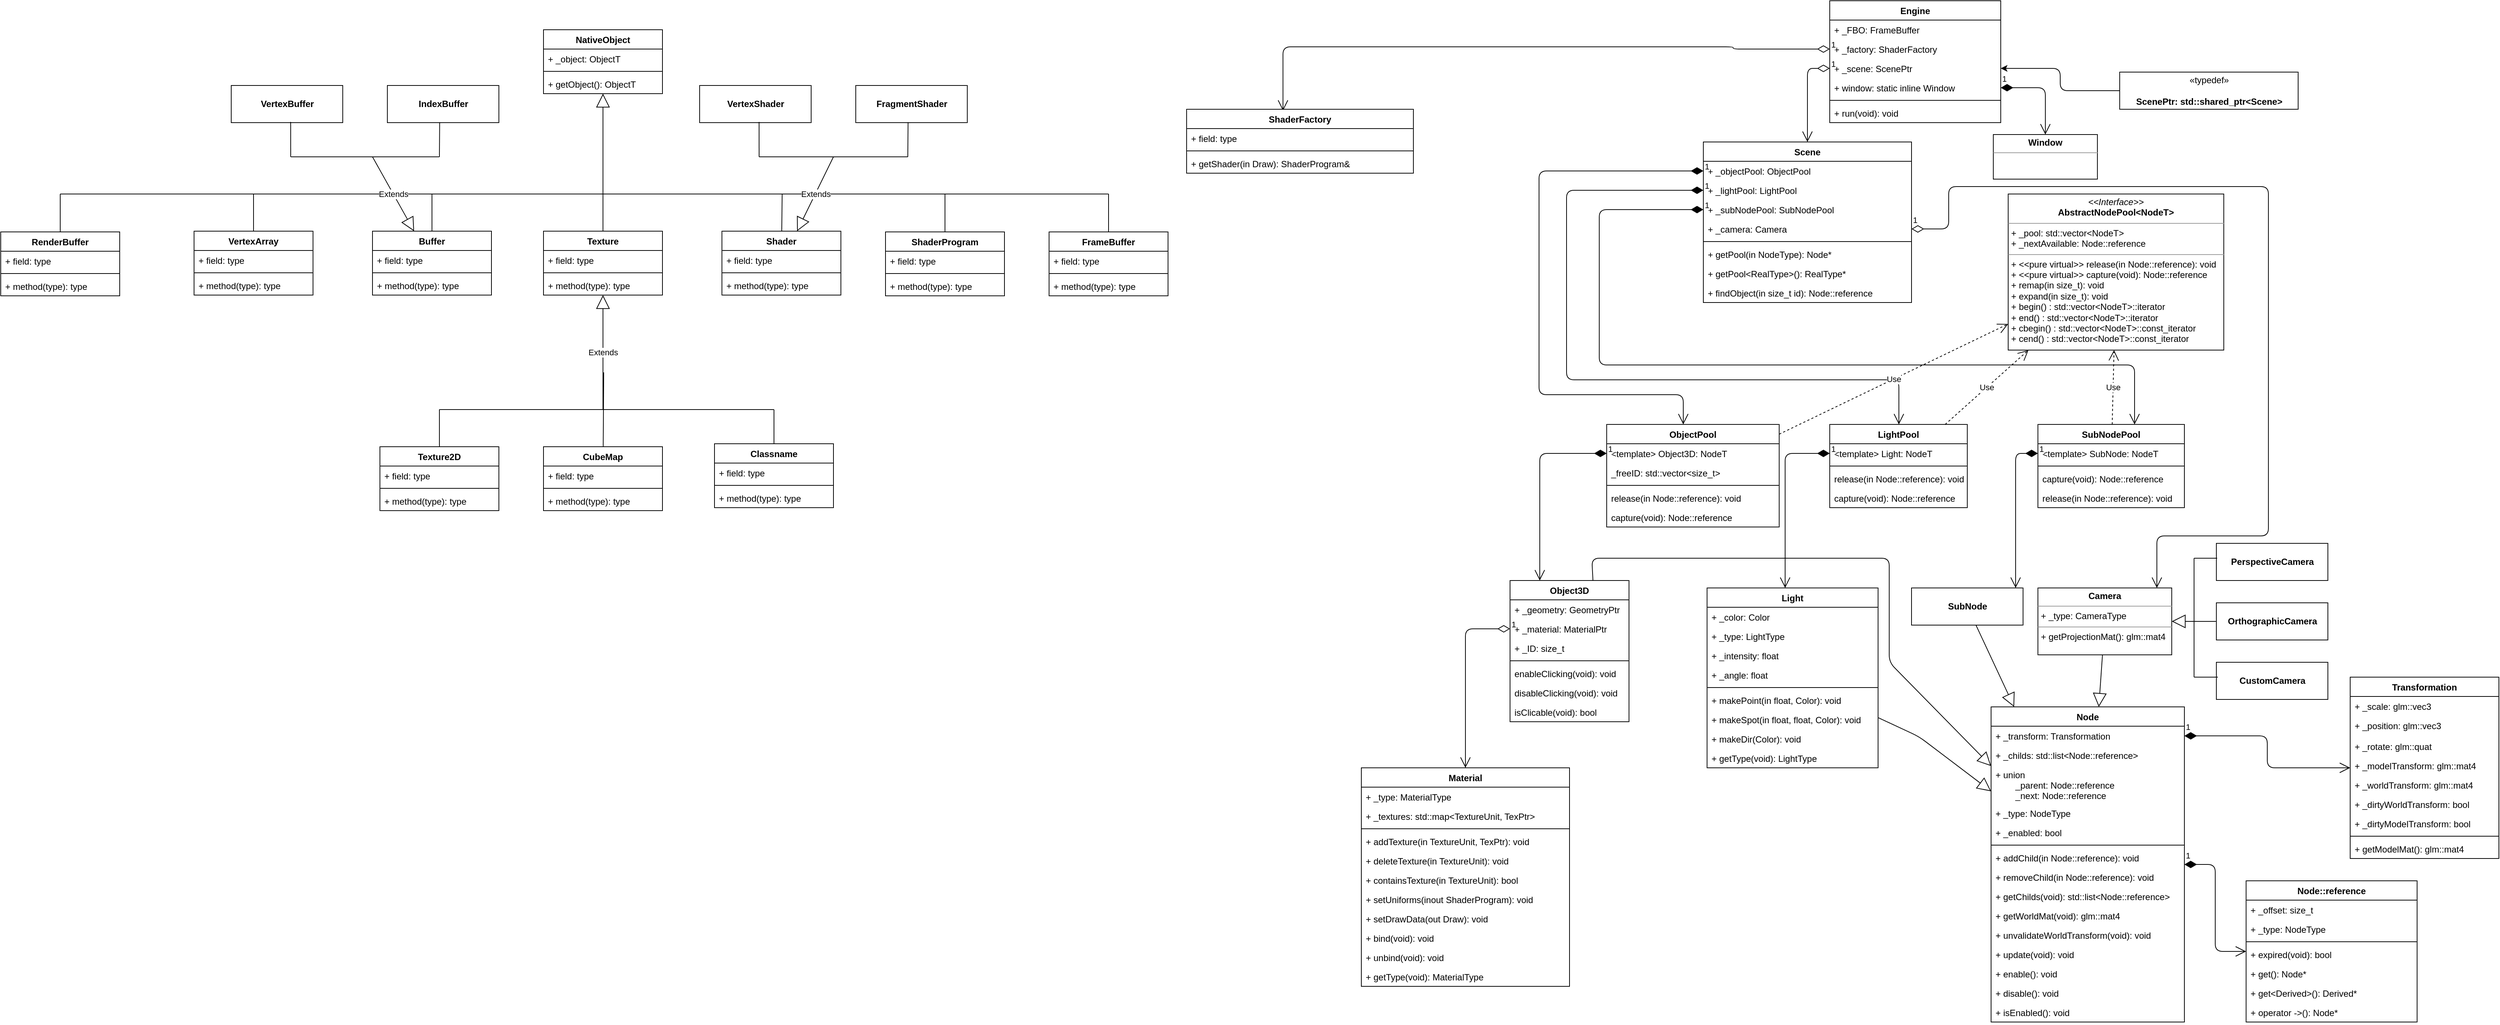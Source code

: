 <mxfile version="14.8.4" type="github">
  <diagram id="K0zAZXQBr5MxUlYF5iTr" name="Page-1">
    <mxGraphModel dx="4286" dy="2022" grid="1" gridSize="10" guides="1" tooltips="1" connect="1" arrows="1" fold="1" page="1" pageScale="1" pageWidth="850" pageHeight="1100" background="none" math="0" shadow="0">
      <root>
        <mxCell id="0" />
        <mxCell id="1" parent="0" />
        <mxCell id="OS8nYZnWAJqrrNTVnIxq-2" value="Node" style="swimlane;fontStyle=1;align=center;verticalAlign=top;childLayout=stackLayout;horizontal=1;startSize=26;horizontalStack=0;resizeParent=1;resizeParentMax=0;resizeLast=0;collapsible=1;marginBottom=0;" parent="1" vertex="1">
          <mxGeometry x="577" y="800" width="260" height="424" as="geometry" />
        </mxCell>
        <mxCell id="OS8nYZnWAJqrrNTVnIxq-3" value="+ _transform: Transformation" style="text;strokeColor=none;fillColor=none;align=left;verticalAlign=top;spacingLeft=4;spacingRight=4;overflow=hidden;rotatable=0;points=[[0,0.5],[1,0.5]];portConstraint=eastwest;" parent="OS8nYZnWAJqrrNTVnIxq-2" vertex="1">
          <mxGeometry y="26" width="260" height="26" as="geometry" />
        </mxCell>
        <mxCell id="OS8nYZnWAJqrrNTVnIxq-6" value="+ _childs: std::list&lt;Node::reference&gt;" style="text;strokeColor=none;fillColor=none;align=left;verticalAlign=top;spacingLeft=4;spacingRight=4;overflow=hidden;rotatable=0;points=[[0,0.5],[1,0.5]];portConstraint=eastwest;" parent="OS8nYZnWAJqrrNTVnIxq-2" vertex="1">
          <mxGeometry y="52" width="260" height="26" as="geometry" />
        </mxCell>
        <mxCell id="OS8nYZnWAJqrrNTVnIxq-7" value="+ union&#xa;        _parent: Node::reference&#xa;        _next: Node::reference&#xa;" style="text;strokeColor=none;fillColor=none;align=left;verticalAlign=top;spacingLeft=4;spacingRight=4;overflow=hidden;rotatable=0;points=[[0,0.5],[1,0.5]];portConstraint=eastwest;" parent="OS8nYZnWAJqrrNTVnIxq-2" vertex="1">
          <mxGeometry y="78" width="260" height="52" as="geometry" />
        </mxCell>
        <mxCell id="OS8nYZnWAJqrrNTVnIxq-8" value="+ _type: NodeType" style="text;strokeColor=none;fillColor=none;align=left;verticalAlign=top;spacingLeft=4;spacingRight=4;overflow=hidden;rotatable=0;points=[[0,0.5],[1,0.5]];portConstraint=eastwest;" parent="OS8nYZnWAJqrrNTVnIxq-2" vertex="1">
          <mxGeometry y="130" width="260" height="26" as="geometry" />
        </mxCell>
        <mxCell id="ziPoSUQAHJ2RCPwJLiDF-17" value="+ _enabled: bool" style="text;strokeColor=none;fillColor=none;align=left;verticalAlign=top;spacingLeft=4;spacingRight=4;overflow=hidden;rotatable=0;points=[[0,0.5],[1,0.5]];portConstraint=eastwest;" parent="OS8nYZnWAJqrrNTVnIxq-2" vertex="1">
          <mxGeometry y="156" width="260" height="26" as="geometry" />
        </mxCell>
        <mxCell id="OS8nYZnWAJqrrNTVnIxq-4" value="" style="line;strokeWidth=1;fillColor=none;align=left;verticalAlign=middle;spacingTop=-1;spacingLeft=3;spacingRight=3;rotatable=0;labelPosition=right;points=[];portConstraint=eastwest;" parent="OS8nYZnWAJqrrNTVnIxq-2" vertex="1">
          <mxGeometry y="182" width="260" height="8" as="geometry" />
        </mxCell>
        <mxCell id="OS8nYZnWAJqrrNTVnIxq-5" value="+ addChild(in Node::reference): void" style="text;strokeColor=none;fillColor=none;align=left;verticalAlign=top;spacingLeft=4;spacingRight=4;overflow=hidden;rotatable=0;points=[[0,0.5],[1,0.5]];portConstraint=eastwest;" parent="OS8nYZnWAJqrrNTVnIxq-2" vertex="1">
          <mxGeometry y="190" width="260" height="26" as="geometry" />
        </mxCell>
        <mxCell id="ziPoSUQAHJ2RCPwJLiDF-25" value="+ removeChild(in Node::reference): void" style="text;strokeColor=none;fillColor=none;align=left;verticalAlign=top;spacingLeft=4;spacingRight=4;overflow=hidden;rotatable=0;points=[[0,0.5],[1,0.5]];portConstraint=eastwest;" parent="OS8nYZnWAJqrrNTVnIxq-2" vertex="1">
          <mxGeometry y="216" width="260" height="26" as="geometry" />
        </mxCell>
        <mxCell id="OS8nYZnWAJqrrNTVnIxq-9" value="+ getChilds(void): std::list&lt;Node::reference&gt;" style="text;strokeColor=none;fillColor=none;align=left;verticalAlign=top;spacingLeft=4;spacingRight=4;overflow=hidden;rotatable=0;points=[[0,0.5],[1,0.5]];portConstraint=eastwest;" parent="OS8nYZnWAJqrrNTVnIxq-2" vertex="1">
          <mxGeometry y="242" width="260" height="26" as="geometry" />
        </mxCell>
        <mxCell id="ziPoSUQAHJ2RCPwJLiDF-27" value="+ getWorldMat(void): glm::mat4" style="text;strokeColor=none;fillColor=none;align=left;verticalAlign=top;spacingLeft=4;spacingRight=4;overflow=hidden;rotatable=0;points=[[0,0.5],[1,0.5]];portConstraint=eastwest;" parent="OS8nYZnWAJqrrNTVnIxq-2" vertex="1">
          <mxGeometry y="268" width="260" height="26" as="geometry" />
        </mxCell>
        <mxCell id="ziPoSUQAHJ2RCPwJLiDF-29" value="+ unvalidateWorldTransform(void): void" style="text;strokeColor=none;fillColor=none;align=left;verticalAlign=top;spacingLeft=4;spacingRight=4;overflow=hidden;rotatable=0;points=[[0,0.5],[1,0.5]];portConstraint=eastwest;" parent="OS8nYZnWAJqrrNTVnIxq-2" vertex="1">
          <mxGeometry y="294" width="260" height="26" as="geometry" />
        </mxCell>
        <mxCell id="ziPoSUQAHJ2RCPwJLiDF-28" value="+ update(void): void" style="text;strokeColor=none;fillColor=none;align=left;verticalAlign=top;spacingLeft=4;spacingRight=4;overflow=hidden;rotatable=0;points=[[0,0.5],[1,0.5]];portConstraint=eastwest;" parent="OS8nYZnWAJqrrNTVnIxq-2" vertex="1">
          <mxGeometry y="320" width="260" height="26" as="geometry" />
        </mxCell>
        <mxCell id="ziPoSUQAHJ2RCPwJLiDF-19" value="+ enable(): void" style="text;strokeColor=none;fillColor=none;align=left;verticalAlign=top;spacingLeft=4;spacingRight=4;overflow=hidden;rotatable=0;points=[[0,0.5],[1,0.5]];portConstraint=eastwest;" parent="OS8nYZnWAJqrrNTVnIxq-2" vertex="1">
          <mxGeometry y="346" width="260" height="26" as="geometry" />
        </mxCell>
        <mxCell id="ziPoSUQAHJ2RCPwJLiDF-21" value="+ disable(): void" style="text;strokeColor=none;fillColor=none;align=left;verticalAlign=top;spacingLeft=4;spacingRight=4;overflow=hidden;rotatable=0;points=[[0,0.5],[1,0.5]];portConstraint=eastwest;" parent="OS8nYZnWAJqrrNTVnIxq-2" vertex="1">
          <mxGeometry y="372" width="260" height="26" as="geometry" />
        </mxCell>
        <mxCell id="ziPoSUQAHJ2RCPwJLiDF-23" value="+ isEnabled(): void" style="text;strokeColor=none;fillColor=none;align=left;verticalAlign=top;spacingLeft=4;spacingRight=4;overflow=hidden;rotatable=0;points=[[0,0.5],[1,0.5]];portConstraint=eastwest;" parent="OS8nYZnWAJqrrNTVnIxq-2" vertex="1">
          <mxGeometry y="398" width="260" height="26" as="geometry" />
        </mxCell>
        <mxCell id="OS8nYZnWAJqrrNTVnIxq-10" value="Scene" style="swimlane;fontStyle=1;align=center;verticalAlign=top;childLayout=stackLayout;horizontal=1;startSize=26;horizontalStack=0;resizeParent=1;resizeParentMax=0;resizeLast=0;collapsible=1;marginBottom=0;" parent="1" vertex="1">
          <mxGeometry x="190" y="40" width="280" height="216" as="geometry" />
        </mxCell>
        <mxCell id="OS8nYZnWAJqrrNTVnIxq-11" value="+ _objectPool: ObjectPool" style="text;strokeColor=none;fillColor=none;align=left;verticalAlign=top;spacingLeft=4;spacingRight=4;overflow=hidden;rotatable=0;points=[[0,0.5],[1,0.5]];portConstraint=eastwest;" parent="OS8nYZnWAJqrrNTVnIxq-10" vertex="1">
          <mxGeometry y="26" width="280" height="26" as="geometry" />
        </mxCell>
        <mxCell id="OS8nYZnWAJqrrNTVnIxq-14" value="+ _lightPool: LightPool" style="text;strokeColor=none;fillColor=none;align=left;verticalAlign=top;spacingLeft=4;spacingRight=4;overflow=hidden;rotatable=0;points=[[0,0.5],[1,0.5]];portConstraint=eastwest;" parent="OS8nYZnWAJqrrNTVnIxq-10" vertex="1">
          <mxGeometry y="52" width="280" height="26" as="geometry" />
        </mxCell>
        <mxCell id="OS8nYZnWAJqrrNTVnIxq-15" value="+ _subNodePool: SubNodePool" style="text;strokeColor=none;fillColor=none;align=left;verticalAlign=top;spacingLeft=4;spacingRight=4;overflow=hidden;rotatable=0;points=[[0,0.5],[1,0.5]];portConstraint=eastwest;" parent="OS8nYZnWAJqrrNTVnIxq-10" vertex="1">
          <mxGeometry y="78" width="280" height="26" as="geometry" />
        </mxCell>
        <mxCell id="OS8nYZnWAJqrrNTVnIxq-17" value="+ _camera: Camera" style="text;strokeColor=none;fillColor=none;align=left;verticalAlign=top;spacingLeft=4;spacingRight=4;overflow=hidden;rotatable=0;points=[[0,0.5],[1,0.5]];portConstraint=eastwest;" parent="OS8nYZnWAJqrrNTVnIxq-10" vertex="1">
          <mxGeometry y="104" width="280" height="26" as="geometry" />
        </mxCell>
        <mxCell id="OS8nYZnWAJqrrNTVnIxq-12" value="" style="line;strokeWidth=1;fillColor=none;align=left;verticalAlign=middle;spacingTop=-1;spacingLeft=3;spacingRight=3;rotatable=0;labelPosition=right;points=[];portConstraint=eastwest;" parent="OS8nYZnWAJqrrNTVnIxq-10" vertex="1">
          <mxGeometry y="130" width="280" height="8" as="geometry" />
        </mxCell>
        <mxCell id="OS8nYZnWAJqrrNTVnIxq-13" value="+ getPool(in NodeType): Node*" style="text;strokeColor=none;fillColor=none;align=left;verticalAlign=top;spacingLeft=4;spacingRight=4;overflow=hidden;rotatable=0;points=[[0,0.5],[1,0.5]];portConstraint=eastwest;" parent="OS8nYZnWAJqrrNTVnIxq-10" vertex="1">
          <mxGeometry y="138" width="280" height="26" as="geometry" />
        </mxCell>
        <mxCell id="ziPoSUQAHJ2RCPwJLiDF-2" value="+ getPool&lt;RealType&gt;(): RealType*" style="text;strokeColor=none;fillColor=none;align=left;verticalAlign=top;spacingLeft=4;spacingRight=4;overflow=hidden;rotatable=0;points=[[0,0.5],[1,0.5]];portConstraint=eastwest;" parent="OS8nYZnWAJqrrNTVnIxq-10" vertex="1">
          <mxGeometry y="164" width="280" height="26" as="geometry" />
        </mxCell>
        <mxCell id="OS8nYZnWAJqrrNTVnIxq-39" value="+ findObject(in size_t id): Node::reference" style="text;strokeColor=none;fillColor=none;align=left;verticalAlign=top;spacingLeft=4;spacingRight=4;overflow=hidden;rotatable=0;points=[[0,0.5],[1,0.5]];portConstraint=eastwest;" parent="OS8nYZnWAJqrrNTVnIxq-10" vertex="1">
          <mxGeometry y="190" width="280" height="26" as="geometry" />
        </mxCell>
        <mxCell id="OS8nYZnWAJqrrNTVnIxq-24" value="&lt;p style=&quot;margin: 0px ; margin-top: 4px ; text-align: center&quot;&gt;&lt;b&gt;Camera&lt;/b&gt;&lt;/p&gt;&lt;hr size=&quot;1&quot;&gt;&lt;p style=&quot;margin: 0px ; margin-left: 4px&quot;&gt;+ _type: CameraType&lt;/p&gt;&lt;hr size=&quot;1&quot;&gt;&lt;p style=&quot;margin: 0px ; margin-left: 4px&quot;&gt;+ getProjectionMat(): glm::mat4&lt;/p&gt;" style="verticalAlign=top;align=left;overflow=fill;fontSize=12;fontFamily=Helvetica;html=1;" parent="1" vertex="1">
          <mxGeometry x="640" y="640" width="180" height="90" as="geometry" />
        </mxCell>
        <mxCell id="OS8nYZnWAJqrrNTVnIxq-32" value="" style="endArrow=block;endSize=16;endFill=0;html=1;exitX=0.698;exitY=0.016;exitDx=0;exitDy=0;exitPerimeter=0;" parent="1" source="DmkiwscPFe0ZKWkoLd5E-52" target="OS8nYZnWAJqrrNTVnIxq-2" edge="1">
          <mxGeometry width="160" relative="1" as="geometry">
            <mxPoint x="90" y="640" as="sourcePoint" />
            <mxPoint x="502.5" y="920" as="targetPoint" />
            <Array as="points">
              <mxPoint x="40" y="600" />
              <mxPoint x="90" y="600" />
              <mxPoint x="440" y="600" />
              <mxPoint x="440" y="740" />
            </Array>
          </mxGeometry>
        </mxCell>
        <mxCell id="OS8nYZnWAJqrrNTVnIxq-40" value="Engine" style="swimlane;fontStyle=1;align=center;verticalAlign=top;childLayout=stackLayout;horizontal=1;startSize=26;horizontalStack=0;resizeParent=1;resizeParentMax=0;resizeLast=0;collapsible=1;marginBottom=0;" parent="1" vertex="1">
          <mxGeometry x="360" y="-150" width="230" height="164" as="geometry" />
        </mxCell>
        <mxCell id="snWUP38Ug2IeO9xNAQhc-26" value="+ _FBO: FrameBuffer" style="text;strokeColor=none;fillColor=none;align=left;verticalAlign=top;spacingLeft=4;spacingRight=4;overflow=hidden;rotatable=0;points=[[0,0.5],[1,0.5]];portConstraint=eastwest;" parent="OS8nYZnWAJqrrNTVnIxq-40" vertex="1">
          <mxGeometry y="26" width="230" height="26" as="geometry" />
        </mxCell>
        <mxCell id="EPACjqqw28co-mv7xGpB-1" value="+ _factory: ShaderFactory" style="text;strokeColor=none;fillColor=none;align=left;verticalAlign=top;spacingLeft=4;spacingRight=4;overflow=hidden;rotatable=0;points=[[0,0.5],[1,0.5]];portConstraint=eastwest;" vertex="1" parent="OS8nYZnWAJqrrNTVnIxq-40">
          <mxGeometry y="52" width="230" height="26" as="geometry" />
        </mxCell>
        <mxCell id="OS8nYZnWAJqrrNTVnIxq-41" value="+ _scene: ScenePtr" style="text;strokeColor=none;fillColor=none;align=left;verticalAlign=top;spacingLeft=4;spacingRight=4;overflow=hidden;rotatable=0;points=[[0,0.5],[1,0.5]];portConstraint=eastwest;" parent="OS8nYZnWAJqrrNTVnIxq-40" vertex="1">
          <mxGeometry y="78" width="230" height="26" as="geometry" />
        </mxCell>
        <mxCell id="OS8nYZnWAJqrrNTVnIxq-45" value="+ window: static inline Window" style="text;strokeColor=none;fillColor=none;align=left;verticalAlign=top;spacingLeft=4;spacingRight=4;overflow=hidden;rotatable=0;points=[[0,0.5],[1,0.5]];portConstraint=eastwest;" parent="OS8nYZnWAJqrrNTVnIxq-40" vertex="1">
          <mxGeometry y="104" width="230" height="26" as="geometry" />
        </mxCell>
        <mxCell id="OS8nYZnWAJqrrNTVnIxq-42" value="" style="line;strokeWidth=1;fillColor=none;align=left;verticalAlign=middle;spacingTop=-1;spacingLeft=3;spacingRight=3;rotatable=0;labelPosition=right;points=[];portConstraint=eastwest;" parent="OS8nYZnWAJqrrNTVnIxq-40" vertex="1">
          <mxGeometry y="130" width="230" height="8" as="geometry" />
        </mxCell>
        <mxCell id="OS8nYZnWAJqrrNTVnIxq-43" value="+ run(void): void" style="text;strokeColor=none;fillColor=none;align=left;verticalAlign=top;spacingLeft=4;spacingRight=4;overflow=hidden;rotatable=0;points=[[0,0.5],[1,0.5]];portConstraint=eastwest;" parent="OS8nYZnWAJqrrNTVnIxq-40" vertex="1">
          <mxGeometry y="138" width="230" height="26" as="geometry" />
        </mxCell>
        <mxCell id="OS8nYZnWAJqrrNTVnIxq-46" value="1" style="endArrow=open;html=1;endSize=12;startArrow=diamondThin;startSize=14;startFill=0;edgeStyle=orthogonalEdgeStyle;align=left;verticalAlign=bottom;" parent="1" source="OS8nYZnWAJqrrNTVnIxq-41" target="OS8nYZnWAJqrrNTVnIxq-10" edge="1">
          <mxGeometry x="-1" y="3" relative="1" as="geometry">
            <mxPoint x="380" y="220" as="sourcePoint" />
            <mxPoint x="540" y="220" as="targetPoint" />
          </mxGeometry>
        </mxCell>
        <mxCell id="OS8nYZnWAJqrrNTVnIxq-48" value="&lt;p style=&quot;margin: 0px ; margin-top: 4px ; text-align: center&quot;&gt;&lt;b&gt;Window&lt;/b&gt;&lt;/p&gt;&lt;hr size=&quot;1&quot;&gt;&lt;div style=&quot;height: 2px&quot;&gt;&lt;/div&gt;" style="verticalAlign=top;align=left;overflow=fill;fontSize=12;fontFamily=Helvetica;html=1;" parent="1" vertex="1">
          <mxGeometry x="580" y="30" width="140" height="60" as="geometry" />
        </mxCell>
        <mxCell id="OS8nYZnWAJqrrNTVnIxq-51" value="&lt;p style=&quot;margin: 0px ; margin-top: 4px ; text-align: center&quot;&gt;&lt;i&gt;&amp;lt;&amp;lt;Interface&amp;gt;&amp;gt;&lt;/i&gt;&lt;br&gt;&lt;b&gt;AbstractNodePool&amp;lt;NodeT&amp;gt;&lt;/b&gt;&lt;/p&gt;&lt;hr size=&quot;1&quot;&gt;&lt;p style=&quot;margin: 0px ; margin-left: 4px&quot;&gt;+ _pool: std::vector&amp;lt;NodeT&amp;gt;&lt;br&gt;+ _nextAvailable: Node::reference&lt;/p&gt;&lt;hr size=&quot;1&quot;&gt;&lt;p style=&quot;margin: 0px ; margin-left: 4px&quot;&gt;+ &amp;lt;&amp;lt;pure virtual&amp;gt;&amp;gt; release(in Node::reference): void&lt;br&gt;+ &amp;lt;&amp;lt;pure virtual&amp;gt;&amp;gt; capture(void): Node::reference &lt;br&gt;&lt;/p&gt;&lt;p style=&quot;margin: 0px ; margin-left: 4px&quot;&gt;+ remap(in size_t): void&lt;/p&gt;&lt;p style=&quot;margin: 0px ; margin-left: 4px&quot;&gt;+ expand(in size_t): void&lt;/p&gt;&lt;p style=&quot;margin: 0px ; margin-left: 4px&quot;&gt;+ begin() : std::vector&amp;lt;NodeT&amp;gt;::iterator&lt;/p&gt;&lt;p style=&quot;margin: 0px ; margin-left: 4px&quot;&gt;+ end() : std::vector&amp;lt;NodeT&amp;gt;::iterator&lt;/p&gt;&lt;p style=&quot;margin: 0px ; margin-left: 4px&quot;&gt;+ cbegin() : std::vector&amp;lt;NodeT&amp;gt;::const_iterator&lt;/p&gt;&lt;p style=&quot;margin: 0px ; margin-left: 4px&quot;&gt;+ cend() : std::vector&amp;lt;NodeT&amp;gt;::const_iterator&lt;/p&gt;" style="verticalAlign=top;align=left;overflow=fill;fontSize=12;fontFamily=Helvetica;html=1;" parent="1" vertex="1">
          <mxGeometry x="600" y="110" width="290" height="210" as="geometry" />
        </mxCell>
        <mxCell id="OS8nYZnWAJqrrNTVnIxq-52" value="1" style="endArrow=open;html=1;endSize=12;startArrow=diamondThin;startSize=14;startFill=1;edgeStyle=orthogonalEdgeStyle;align=left;verticalAlign=bottom;" parent="1" source="OS8nYZnWAJqrrNTVnIxq-45" target="OS8nYZnWAJqrrNTVnIxq-48" edge="1">
          <mxGeometry x="-1" y="3" relative="1" as="geometry">
            <mxPoint x="370" y="180" as="sourcePoint" />
            <mxPoint x="530" y="180" as="targetPoint" />
          </mxGeometry>
        </mxCell>
        <mxCell id="EpknL9Fy81mYQwR228dj-3" style="edgeStyle=orthogonalEdgeStyle;orthogonalLoop=1;jettySize=auto;html=1;entryX=1;entryY=0.5;entryDx=0;entryDy=0;" parent="1" source="EpknL9Fy81mYQwR228dj-2" target="OS8nYZnWAJqrrNTVnIxq-41" edge="1">
          <mxGeometry relative="1" as="geometry" />
        </mxCell>
        <mxCell id="EpknL9Fy81mYQwR228dj-2" value="«typedef»&lt;br&gt;&lt;div&gt;&lt;br&gt;&lt;/div&gt;&lt;div&gt;&lt;b&gt;ScenePtr: std::shared_ptr&amp;lt;Scene&amp;gt;&lt;/b&gt;&lt;br&gt;&lt;/div&gt;&lt;b&gt;&lt;/b&gt;" style="html=1;" parent="1" vertex="1">
          <mxGeometry x="750" y="-54" width="240" height="50" as="geometry" />
        </mxCell>
        <mxCell id="EpknL9Fy81mYQwR228dj-9" value="Use" style="endArrow=open;endSize=12;dashed=1;html=1;" parent="1" source="EpknL9Fy81mYQwR228dj-14" target="OS8nYZnWAJqrrNTVnIxq-51" edge="1">
          <mxGeometry width="160" relative="1" as="geometry">
            <mxPoint x="480" y="760" as="sourcePoint" />
            <mxPoint x="437" y="828" as="targetPoint" />
          </mxGeometry>
        </mxCell>
        <mxCell id="EpknL9Fy81mYQwR228dj-10" value="ObjectPool" style="swimlane;fontStyle=1;align=center;verticalAlign=top;childLayout=stackLayout;horizontal=1;startSize=26;horizontalStack=0;resizeParent=1;resizeParentMax=0;resizeLast=0;collapsible=1;marginBottom=0;" parent="1" vertex="1">
          <mxGeometry x="60" y="420" width="232" height="138" as="geometry">
            <mxRectangle x="60" y="420" width="100" height="26" as="alternateBounds" />
          </mxGeometry>
        </mxCell>
        <mxCell id="EpknL9Fy81mYQwR228dj-11" value="&lt;template&gt; Object3D: NodeT" style="text;strokeColor=none;fillColor=none;align=left;verticalAlign=top;spacingLeft=4;spacingRight=4;overflow=hidden;rotatable=0;points=[[0,0.5],[1,0.5]];portConstraint=eastwest;" parent="EpknL9Fy81mYQwR228dj-10" vertex="1">
          <mxGeometry y="26" width="232" height="26" as="geometry" />
        </mxCell>
        <mxCell id="DmkiwscPFe0ZKWkoLd5E-19" value="_freeID: std::vector&lt;size_t&gt;" style="text;strokeColor=none;fillColor=none;align=left;verticalAlign=top;spacingLeft=4;spacingRight=4;overflow=hidden;rotatable=0;points=[[0,0.5],[1,0.5]];portConstraint=eastwest;" parent="EpknL9Fy81mYQwR228dj-10" vertex="1">
          <mxGeometry y="52" width="232" height="26" as="geometry" />
        </mxCell>
        <mxCell id="EpknL9Fy81mYQwR228dj-12" value="" style="line;strokeWidth=1;fillColor=none;align=left;verticalAlign=middle;spacingTop=-1;spacingLeft=3;spacingRight=3;rotatable=0;labelPosition=right;points=[];portConstraint=eastwest;" parent="EpknL9Fy81mYQwR228dj-10" vertex="1">
          <mxGeometry y="78" width="232" height="8" as="geometry" />
        </mxCell>
        <mxCell id="EpknL9Fy81mYQwR228dj-13" value="release(in Node::reference): void" style="text;strokeColor=none;fillColor=none;align=left;verticalAlign=top;spacingLeft=4;spacingRight=4;overflow=hidden;rotatable=0;points=[[0,0.5],[1,0.5]];portConstraint=eastwest;" parent="EpknL9Fy81mYQwR228dj-10" vertex="1">
          <mxGeometry y="86" width="232" height="26" as="geometry" />
        </mxCell>
        <mxCell id="DmkiwscPFe0ZKWkoLd5E-1" value="capture(void): Node::reference" style="text;strokeColor=none;fillColor=none;align=left;verticalAlign=top;spacingLeft=4;spacingRight=4;overflow=hidden;rotatable=0;points=[[0,0.5],[1,0.5]];portConstraint=eastwest;" parent="EpknL9Fy81mYQwR228dj-10" vertex="1">
          <mxGeometry y="112" width="232" height="26" as="geometry" />
        </mxCell>
        <mxCell id="EpknL9Fy81mYQwR228dj-14" value="LightPool" style="swimlane;fontStyle=1;align=center;verticalAlign=top;childLayout=stackLayout;horizontal=1;startSize=26;horizontalStack=0;resizeParent=1;resizeParentMax=0;resizeLast=0;collapsible=1;marginBottom=0;" parent="1" vertex="1">
          <mxGeometry x="360" y="420" width="185" height="112" as="geometry" />
        </mxCell>
        <mxCell id="DmkiwscPFe0ZKWkoLd5E-20" value="&lt;template&gt; Light: NodeT" style="text;strokeColor=none;fillColor=none;align=left;verticalAlign=top;spacingLeft=4;spacingRight=4;overflow=hidden;rotatable=0;points=[[0,0.5],[1,0.5]];portConstraint=eastwest;" parent="EpknL9Fy81mYQwR228dj-14" vertex="1">
          <mxGeometry y="26" width="185" height="26" as="geometry" />
        </mxCell>
        <mxCell id="DmkiwscPFe0ZKWkoLd5E-21" value="" style="line;strokeWidth=1;fillColor=none;align=left;verticalAlign=middle;spacingTop=-1;spacingLeft=3;spacingRight=3;rotatable=0;labelPosition=right;points=[];portConstraint=eastwest;" parent="EpknL9Fy81mYQwR228dj-14" vertex="1">
          <mxGeometry y="52" width="185" height="8" as="geometry" />
        </mxCell>
        <mxCell id="DmkiwscPFe0ZKWkoLd5E-4" value="release(in Node::reference): void" style="text;strokeColor=none;fillColor=none;align=left;verticalAlign=top;spacingLeft=4;spacingRight=4;overflow=hidden;rotatable=0;points=[[0,0.5],[1,0.5]];portConstraint=eastwest;" parent="EpknL9Fy81mYQwR228dj-14" vertex="1">
          <mxGeometry y="60" width="185" height="26" as="geometry" />
        </mxCell>
        <mxCell id="DmkiwscPFe0ZKWkoLd5E-3" value="capture(void): Node::reference" style="text;strokeColor=none;fillColor=none;align=left;verticalAlign=top;spacingLeft=4;spacingRight=4;overflow=hidden;rotatable=0;points=[[0,0.5],[1,0.5]];portConstraint=eastwest;" parent="EpknL9Fy81mYQwR228dj-14" vertex="1">
          <mxGeometry y="86" width="185" height="26" as="geometry" />
        </mxCell>
        <mxCell id="EpknL9Fy81mYQwR228dj-18" value="SubNodePool" style="swimlane;fontStyle=1;align=center;verticalAlign=top;childLayout=stackLayout;horizontal=1;startSize=26;horizontalStack=0;resizeParent=1;resizeParentMax=0;resizeLast=0;collapsible=1;marginBottom=0;" parent="1" vertex="1">
          <mxGeometry x="640" y="420" width="197" height="112" as="geometry" />
        </mxCell>
        <mxCell id="DmkiwscPFe0ZKWkoLd5E-22" value="&lt;template&gt; SubNode: NodeT" style="text;strokeColor=none;fillColor=none;align=left;verticalAlign=top;spacingLeft=4;spacingRight=4;overflow=hidden;rotatable=0;points=[[0,0.5],[1,0.5]];portConstraint=eastwest;" parent="EpknL9Fy81mYQwR228dj-18" vertex="1">
          <mxGeometry y="26" width="197" height="26" as="geometry" />
        </mxCell>
        <mxCell id="EpknL9Fy81mYQwR228dj-20" value="" style="line;strokeWidth=1;fillColor=none;align=left;verticalAlign=middle;spacingTop=-1;spacingLeft=3;spacingRight=3;rotatable=0;labelPosition=right;points=[];portConstraint=eastwest;" parent="EpknL9Fy81mYQwR228dj-18" vertex="1">
          <mxGeometry y="52" width="197" height="8" as="geometry" />
        </mxCell>
        <mxCell id="DmkiwscPFe0ZKWkoLd5E-6" value="capture(void): Node::reference" style="text;strokeColor=none;fillColor=none;align=left;verticalAlign=top;spacingLeft=4;spacingRight=4;overflow=hidden;rotatable=0;points=[[0,0.5],[1,0.5]];portConstraint=eastwest;" parent="EpknL9Fy81mYQwR228dj-18" vertex="1">
          <mxGeometry y="60" width="197" height="26" as="geometry" />
        </mxCell>
        <mxCell id="DmkiwscPFe0ZKWkoLd5E-5" value="release(in Node::reference): void" style="text;strokeColor=none;fillColor=none;align=left;verticalAlign=top;spacingLeft=4;spacingRight=4;overflow=hidden;rotatable=0;points=[[0,0.5],[1,0.5]];portConstraint=eastwest;" parent="EpknL9Fy81mYQwR228dj-18" vertex="1">
          <mxGeometry y="86" width="197" height="26" as="geometry" />
        </mxCell>
        <mxCell id="DmkiwscPFe0ZKWkoLd5E-10" value="1" style="endArrow=open;html=1;endSize=12;startArrow=diamondThin;startSize=14;startFill=1;edgeStyle=orthogonalEdgeStyle;align=left;verticalAlign=bottom;" parent="1" source="OS8nYZnWAJqrrNTVnIxq-11" target="EpknL9Fy81mYQwR228dj-10" edge="1">
          <mxGeometry x="-1" y="3" relative="1" as="geometry">
            <mxPoint x="527" y="519" as="sourcePoint" />
            <mxPoint x="687" y="519" as="targetPoint" />
            <Array as="points">
              <mxPoint x="-31" y="79" />
              <mxPoint x="-31" y="380" />
              <mxPoint x="163" y="380" />
            </Array>
          </mxGeometry>
        </mxCell>
        <mxCell id="DmkiwscPFe0ZKWkoLd5E-11" value="1" style="endArrow=open;html=1;endSize=12;startArrow=diamondThin;startSize=14;startFill=1;edgeStyle=orthogonalEdgeStyle;align=left;verticalAlign=bottom;" parent="1" source="OS8nYZnWAJqrrNTVnIxq-14" target="EpknL9Fy81mYQwR228dj-14" edge="1">
          <mxGeometry x="-1" y="3" relative="1" as="geometry">
            <mxPoint x="181" y="519" as="sourcePoint" />
            <mxPoint x="341" y="519" as="targetPoint" />
            <Array as="points">
              <mxPoint x="6" y="105" />
              <mxPoint x="6" y="360" />
              <mxPoint x="453" y="360" />
            </Array>
          </mxGeometry>
        </mxCell>
        <mxCell id="DmkiwscPFe0ZKWkoLd5E-12" value="1" style="endArrow=open;html=1;endSize=12;startArrow=diamondThin;startSize=14;startFill=1;edgeStyle=orthogonalEdgeStyle;align=left;verticalAlign=bottom;" parent="1" source="OS8nYZnWAJqrrNTVnIxq-15" target="EpknL9Fy81mYQwR228dj-18" edge="1">
          <mxGeometry x="-1" y="3" relative="1" as="geometry">
            <mxPoint x="181" y="436" as="sourcePoint" />
            <mxPoint x="341" y="436" as="targetPoint" />
            <Array as="points">
              <mxPoint x="50" y="131" />
              <mxPoint x="50" y="340" />
              <mxPoint x="770" y="340" />
            </Array>
          </mxGeometry>
        </mxCell>
        <mxCell id="DmkiwscPFe0ZKWkoLd5E-27" value="1" style="endArrow=open;html=1;endSize=12;startArrow=diamondThin;startSize=14;startFill=0;edgeStyle=orthogonalEdgeStyle;align=left;verticalAlign=bottom;" parent="1" source="OS8nYZnWAJqrrNTVnIxq-17" target="OS8nYZnWAJqrrNTVnIxq-24" edge="1">
          <mxGeometry x="-1" y="3" relative="1" as="geometry">
            <mxPoint x="-100" y="310" as="sourcePoint" />
            <mxPoint x="60" y="310" as="targetPoint" />
            <Array as="points">
              <mxPoint x="520" y="157" />
              <mxPoint x="520" y="100" />
              <mxPoint x="950" y="100" />
              <mxPoint x="950" y="570" />
              <mxPoint x="800" y="570" />
            </Array>
          </mxGeometry>
        </mxCell>
        <mxCell id="DmkiwscPFe0ZKWkoLd5E-28" value="1" style="endArrow=open;html=1;endSize=12;startArrow=diamondThin;startSize=14;startFill=1;edgeStyle=orthogonalEdgeStyle;align=left;verticalAlign=bottom;" parent="1" source="EpknL9Fy81mYQwR228dj-11" target="DmkiwscPFe0ZKWkoLd5E-52" edge="1">
          <mxGeometry x="-1" y="3" relative="1" as="geometry">
            <mxPoint x="-100" y="660" as="sourcePoint" />
            <mxPoint x="20" y="640" as="targetPoint" />
            <Array as="points">
              <mxPoint x="-30" y="459" />
            </Array>
          </mxGeometry>
        </mxCell>
        <mxCell id="DmkiwscPFe0ZKWkoLd5E-31" value="1" style="endArrow=open;html=1;endSize=12;startArrow=diamondThin;startSize=14;startFill=1;edgeStyle=orthogonalEdgeStyle;align=left;verticalAlign=bottom;" parent="1" source="DmkiwscPFe0ZKWkoLd5E-20" edge="1">
          <mxGeometry x="-1" y="3" relative="1" as="geometry">
            <mxPoint x="-100" y="660" as="sourcePoint" />
            <mxPoint x="300" y="640" as="targetPoint" />
            <Array as="points">
              <mxPoint x="300" y="459" />
            </Array>
          </mxGeometry>
        </mxCell>
        <mxCell id="DmkiwscPFe0ZKWkoLd5E-32" value="1" style="endArrow=open;html=1;endSize=12;startArrow=diamondThin;startSize=14;startFill=1;edgeStyle=orthogonalEdgeStyle;align=left;verticalAlign=bottom;" parent="1" source="DmkiwscPFe0ZKWkoLd5E-22" target="DmkiwscPFe0ZKWkoLd5E-59" edge="1">
          <mxGeometry x="-1" y="3" relative="1" as="geometry">
            <mxPoint x="-100" y="780" as="sourcePoint" />
            <mxPoint x="610" y="640" as="targetPoint" />
            <Array as="points">
              <mxPoint x="610" y="459" />
            </Array>
          </mxGeometry>
        </mxCell>
        <mxCell id="DmkiwscPFe0ZKWkoLd5E-33" value="Use" style="endArrow=open;endSize=12;dashed=1;html=1;" parent="1" source="EpknL9Fy81mYQwR228dj-18" target="OS8nYZnWAJqrrNTVnIxq-51" edge="1">
          <mxGeometry width="160" relative="1" as="geometry">
            <mxPoint x="620.004" y="745" as="sourcePoint" />
            <mxPoint x="795.186" y="355" as="targetPoint" />
          </mxGeometry>
        </mxCell>
        <mxCell id="DmkiwscPFe0ZKWkoLd5E-34" value="Use" style="endArrow=open;endSize=12;dashed=1;html=1;" parent="1" source="EpknL9Fy81mYQwR228dj-10" target="OS8nYZnWAJqrrNTVnIxq-51" edge="1">
          <mxGeometry width="160" relative="1" as="geometry">
            <mxPoint x="337.004" y="690" as="sourcePoint" />
            <mxPoint x="512.186" y="300" as="targetPoint" />
          </mxGeometry>
        </mxCell>
        <mxCell id="DmkiwscPFe0ZKWkoLd5E-35" value="" style="endArrow=block;endSize=16;endFill=0;html=1;" parent="1" source="DmkiwscPFe0ZKWkoLd5E-60" target="OS8nYZnWAJqrrNTVnIxq-2" edge="1">
          <mxGeometry width="160" relative="1" as="geometry">
            <mxPoint x="380.645" y="730" as="sourcePoint" />
            <mxPoint x="730" y="930" as="targetPoint" />
            <Array as="points">
              <mxPoint x="480" y="840" />
            </Array>
          </mxGeometry>
        </mxCell>
        <mxCell id="DmkiwscPFe0ZKWkoLd5E-36" value="&lt;br&gt;" style="endArrow=block;endSize=16;endFill=0;html=1;" parent="1" source="DmkiwscPFe0ZKWkoLd5E-59" target="OS8nYZnWAJqrrNTVnIxq-2" edge="1">
          <mxGeometry width="160" relative="1" as="geometry">
            <mxPoint x="557.181" y="690" as="sourcePoint" />
            <mxPoint x="730" y="930" as="targetPoint" />
            <Array as="points" />
          </mxGeometry>
        </mxCell>
        <mxCell id="DmkiwscPFe0ZKWkoLd5E-42" value="&lt;b&gt;PerspectiveCamera&lt;/b&gt;" style="html=1;align=center;" parent="1" vertex="1">
          <mxGeometry x="880" y="580" width="150" height="50" as="geometry" />
        </mxCell>
        <mxCell id="DmkiwscPFe0ZKWkoLd5E-43" value="&lt;b&gt;OrthographicCamera&lt;/b&gt;" style="html=1;align=center;" parent="1" vertex="1">
          <mxGeometry x="880" y="660" width="150" height="50" as="geometry" />
        </mxCell>
        <mxCell id="DmkiwscPFe0ZKWkoLd5E-44" value="&lt;b&gt;CustomCamera&lt;/b&gt;" style="html=1;align=center;" parent="1" vertex="1">
          <mxGeometry x="880" y="740" width="150" height="50" as="geometry" />
        </mxCell>
        <mxCell id="DmkiwscPFe0ZKWkoLd5E-45" value="" style="endArrow=block;endSize=16;endFill=0;html=1;" parent="1" source="DmkiwscPFe0ZKWkoLd5E-43" target="OS8nYZnWAJqrrNTVnIxq-24" edge="1">
          <mxGeometry width="160" relative="1" as="geometry">
            <mxPoint x="890" y="610" as="sourcePoint" />
            <mxPoint x="1050" y="610" as="targetPoint" />
          </mxGeometry>
        </mxCell>
        <mxCell id="DmkiwscPFe0ZKWkoLd5E-46" value="" style="endArrow=none;html=1;" parent="1" edge="1">
          <mxGeometry width="50" height="50" relative="1" as="geometry">
            <mxPoint x="850" y="760" as="sourcePoint" />
            <mxPoint x="850" y="600" as="targetPoint" />
          </mxGeometry>
        </mxCell>
        <mxCell id="DmkiwscPFe0ZKWkoLd5E-47" value="" style="endArrow=none;html=1;exitX=0.007;exitY=0.4;exitDx=0;exitDy=0;exitPerimeter=0;" parent="1" source="DmkiwscPFe0ZKWkoLd5E-42" edge="1">
          <mxGeometry width="50" height="50" relative="1" as="geometry">
            <mxPoint x="1000" y="720" as="sourcePoint" />
            <mxPoint x="850" y="600" as="targetPoint" />
          </mxGeometry>
        </mxCell>
        <mxCell id="DmkiwscPFe0ZKWkoLd5E-48" value="" style="endArrow=none;html=1;" parent="1" edge="1">
          <mxGeometry width="50" height="50" relative="1" as="geometry">
            <mxPoint x="882" y="760" as="sourcePoint" />
            <mxPoint x="850" y="760" as="targetPoint" />
          </mxGeometry>
        </mxCell>
        <mxCell id="DmkiwscPFe0ZKWkoLd5E-49" value="" style="endArrow=block;endSize=16;endFill=0;html=1;" parent="1" source="OS8nYZnWAJqrrNTVnIxq-24" target="OS8nYZnWAJqrrNTVnIxq-2" edge="1">
          <mxGeometry width="160" relative="1" as="geometry">
            <mxPoint x="390" y="920" as="sourcePoint" />
            <mxPoint x="550" y="920" as="targetPoint" />
          </mxGeometry>
        </mxCell>
        <mxCell id="DmkiwscPFe0ZKWkoLd5E-52" value="Object3D" style="swimlane;fontStyle=1;align=center;verticalAlign=top;childLayout=stackLayout;horizontal=1;startSize=26;horizontalStack=0;resizeParent=1;resizeParentMax=0;resizeLast=0;collapsible=1;marginBottom=0;" parent="1" vertex="1">
          <mxGeometry x="-70" y="630" width="160" height="190" as="geometry" />
        </mxCell>
        <mxCell id="DmkiwscPFe0ZKWkoLd5E-53" value="+ _geometry: GeometryPtr" style="text;strokeColor=none;fillColor=none;align=left;verticalAlign=top;spacingLeft=4;spacingRight=4;overflow=hidden;rotatable=0;points=[[0,0.5],[1,0.5]];portConstraint=eastwest;" parent="DmkiwscPFe0ZKWkoLd5E-52" vertex="1">
          <mxGeometry y="26" width="160" height="26" as="geometry" />
        </mxCell>
        <mxCell id="DmkiwscPFe0ZKWkoLd5E-56" value="+ _material: MaterialPtr" style="text;strokeColor=none;fillColor=none;align=left;verticalAlign=top;spacingLeft=4;spacingRight=4;overflow=hidden;rotatable=0;points=[[0,0.5],[1,0.5]];portConstraint=eastwest;" parent="DmkiwscPFe0ZKWkoLd5E-52" vertex="1">
          <mxGeometry y="52" width="160" height="26" as="geometry" />
        </mxCell>
        <mxCell id="DmkiwscPFe0ZKWkoLd5E-57" value="+ _ID: size_t" style="text;strokeColor=none;fillColor=none;align=left;verticalAlign=top;spacingLeft=4;spacingRight=4;overflow=hidden;rotatable=0;points=[[0,0.5],[1,0.5]];portConstraint=eastwest;" parent="DmkiwscPFe0ZKWkoLd5E-52" vertex="1">
          <mxGeometry y="78" width="160" height="26" as="geometry" />
        </mxCell>
        <mxCell id="DmkiwscPFe0ZKWkoLd5E-54" value="" style="line;strokeWidth=1;fillColor=none;align=left;verticalAlign=middle;spacingTop=-1;spacingLeft=3;spacingRight=3;rotatable=0;labelPosition=right;points=[];portConstraint=eastwest;" parent="DmkiwscPFe0ZKWkoLd5E-52" vertex="1">
          <mxGeometry y="104" width="160" height="8" as="geometry" />
        </mxCell>
        <mxCell id="DmkiwscPFe0ZKWkoLd5E-82" value="enableClicking(void): void" style="text;strokeColor=none;fillColor=none;align=left;verticalAlign=top;spacingLeft=4;spacingRight=4;overflow=hidden;rotatable=0;points=[[0,0.5],[1,0.5]];portConstraint=eastwest;" parent="DmkiwscPFe0ZKWkoLd5E-52" vertex="1">
          <mxGeometry y="112" width="160" height="26" as="geometry" />
        </mxCell>
        <mxCell id="DmkiwscPFe0ZKWkoLd5E-83" value="disableClicking(void): void" style="text;strokeColor=none;fillColor=none;align=left;verticalAlign=top;spacingLeft=4;spacingRight=4;overflow=hidden;rotatable=0;points=[[0,0.5],[1,0.5]];portConstraint=eastwest;" parent="DmkiwscPFe0ZKWkoLd5E-52" vertex="1">
          <mxGeometry y="138" width="160" height="26" as="geometry" />
        </mxCell>
        <mxCell id="DmkiwscPFe0ZKWkoLd5E-55" value="isClicable(void): bool" style="text;strokeColor=none;fillColor=none;align=left;verticalAlign=top;spacingLeft=4;spacingRight=4;overflow=hidden;rotatable=0;points=[[0,0.5],[1,0.5]];portConstraint=eastwest;" parent="DmkiwscPFe0ZKWkoLd5E-52" vertex="1">
          <mxGeometry y="164" width="160" height="26" as="geometry" />
        </mxCell>
        <mxCell id="DmkiwscPFe0ZKWkoLd5E-59" value="&lt;b&gt;SubNode&lt;/b&gt;" style="html=1;align=center;" parent="1" vertex="1">
          <mxGeometry x="470" y="640" width="150" height="50" as="geometry" />
        </mxCell>
        <mxCell id="DmkiwscPFe0ZKWkoLd5E-60" value="Light" style="swimlane;fontStyle=1;align=center;verticalAlign=top;childLayout=stackLayout;horizontal=1;startSize=26;horizontalStack=0;resizeParent=1;resizeParentMax=0;resizeLast=0;collapsible=1;marginBottom=0;" parent="1" vertex="1">
          <mxGeometry x="195" y="640" width="230" height="242" as="geometry" />
        </mxCell>
        <mxCell id="DmkiwscPFe0ZKWkoLd5E-61" value="+ _color: Color" style="text;strokeColor=none;fillColor=none;align=left;verticalAlign=top;spacingLeft=4;spacingRight=4;overflow=hidden;rotatable=0;points=[[0,0.5],[1,0.5]];portConstraint=eastwest;" parent="DmkiwscPFe0ZKWkoLd5E-60" vertex="1">
          <mxGeometry y="26" width="230" height="26" as="geometry" />
        </mxCell>
        <mxCell id="snWUP38Ug2IeO9xNAQhc-2" value="+ _type: LightType" style="text;strokeColor=none;fillColor=none;align=left;verticalAlign=top;spacingLeft=4;spacingRight=4;overflow=hidden;rotatable=0;points=[[0,0.5],[1,0.5]];portConstraint=eastwest;" parent="DmkiwscPFe0ZKWkoLd5E-60" vertex="1">
          <mxGeometry y="52" width="230" height="26" as="geometry" />
        </mxCell>
        <mxCell id="DmkiwscPFe0ZKWkoLd5E-64" value="+ _intensity: float" style="text;strokeColor=none;fillColor=none;align=left;verticalAlign=top;spacingLeft=4;spacingRight=4;overflow=hidden;rotatable=0;points=[[0,0.5],[1,0.5]];portConstraint=eastwest;" parent="DmkiwscPFe0ZKWkoLd5E-60" vertex="1">
          <mxGeometry y="78" width="230" height="26" as="geometry" />
        </mxCell>
        <mxCell id="snWUP38Ug2IeO9xNAQhc-3" value="+ _angle: float" style="text;strokeColor=none;fillColor=none;align=left;verticalAlign=top;spacingLeft=4;spacingRight=4;overflow=hidden;rotatable=0;points=[[0,0.5],[1,0.5]];portConstraint=eastwest;" parent="DmkiwscPFe0ZKWkoLd5E-60" vertex="1">
          <mxGeometry y="104" width="230" height="26" as="geometry" />
        </mxCell>
        <mxCell id="DmkiwscPFe0ZKWkoLd5E-62" value="" style="line;strokeWidth=1;fillColor=none;align=left;verticalAlign=middle;spacingTop=-1;spacingLeft=3;spacingRight=3;rotatable=0;labelPosition=right;points=[];portConstraint=eastwest;" parent="DmkiwscPFe0ZKWkoLd5E-60" vertex="1">
          <mxGeometry y="130" width="230" height="8" as="geometry" />
        </mxCell>
        <mxCell id="DmkiwscPFe0ZKWkoLd5E-63" value="+ makePoint(in float, Color): void" style="text;strokeColor=none;fillColor=none;align=left;verticalAlign=top;spacingLeft=4;spacingRight=4;overflow=hidden;rotatable=0;points=[[0,0.5],[1,0.5]];portConstraint=eastwest;" parent="DmkiwscPFe0ZKWkoLd5E-60" vertex="1">
          <mxGeometry y="138" width="230" height="26" as="geometry" />
        </mxCell>
        <mxCell id="snWUP38Ug2IeO9xNAQhc-4" value="+ makeSpot(in float, float, Color): void" style="text;strokeColor=none;fillColor=none;align=left;verticalAlign=top;spacingLeft=4;spacingRight=4;overflow=hidden;rotatable=0;points=[[0,0.5],[1,0.5]];portConstraint=eastwest;" parent="DmkiwscPFe0ZKWkoLd5E-60" vertex="1">
          <mxGeometry y="164" width="230" height="26" as="geometry" />
        </mxCell>
        <mxCell id="snWUP38Ug2IeO9xNAQhc-5" value="+ makeDir(Color): void" style="text;strokeColor=none;fillColor=none;align=left;verticalAlign=top;spacingLeft=4;spacingRight=4;overflow=hidden;rotatable=0;points=[[0,0.5],[1,0.5]];portConstraint=eastwest;" parent="DmkiwscPFe0ZKWkoLd5E-60" vertex="1">
          <mxGeometry y="190" width="230" height="26" as="geometry" />
        </mxCell>
        <mxCell id="snWUP38Ug2IeO9xNAQhc-6" value="+ getType(void): LightType" style="text;strokeColor=none;fillColor=none;align=left;verticalAlign=top;spacingLeft=4;spacingRight=4;overflow=hidden;rotatable=0;points=[[0,0.5],[1,0.5]];portConstraint=eastwest;" parent="DmkiwscPFe0ZKWkoLd5E-60" vertex="1">
          <mxGeometry y="216" width="230" height="26" as="geometry" />
        </mxCell>
        <mxCell id="DmkiwscPFe0ZKWkoLd5E-84" value="1" style="endArrow=open;html=1;endSize=12;startArrow=diamondThin;startSize=14;startFill=1;edgeStyle=orthogonalEdgeStyle;align=left;verticalAlign=bottom;" parent="1" source="OS8nYZnWAJqrrNTVnIxq-2" target="DmkiwscPFe0ZKWkoLd5E-85" edge="1">
          <mxGeometry x="-1" y="3" relative="1" as="geometry">
            <mxPoint x="800" y="840" as="sourcePoint" />
            <mxPoint x="1010" y="1020" as="targetPoint" />
          </mxGeometry>
        </mxCell>
        <mxCell id="DmkiwscPFe0ZKWkoLd5E-85" value="Node::reference" style="swimlane;fontStyle=1;align=center;verticalAlign=top;childLayout=stackLayout;horizontal=1;startSize=26;horizontalStack=0;resizeParent=1;resizeParentMax=0;resizeLast=0;collapsible=1;marginBottom=0;" parent="1" vertex="1">
          <mxGeometry x="920" y="1034" width="230" height="190" as="geometry" />
        </mxCell>
        <mxCell id="DmkiwscPFe0ZKWkoLd5E-86" value="+ _offset: size_t" style="text;strokeColor=none;fillColor=none;align=left;verticalAlign=top;spacingLeft=4;spacingRight=4;overflow=hidden;rotatable=0;points=[[0,0.5],[1,0.5]];portConstraint=eastwest;" parent="DmkiwscPFe0ZKWkoLd5E-85" vertex="1">
          <mxGeometry y="26" width="230" height="26" as="geometry" />
        </mxCell>
        <mxCell id="DmkiwscPFe0ZKWkoLd5E-89" value="+ _type: NodeType" style="text;strokeColor=none;fillColor=none;align=left;verticalAlign=top;spacingLeft=4;spacingRight=4;overflow=hidden;rotatable=0;points=[[0,0.5],[1,0.5]];portConstraint=eastwest;" parent="DmkiwscPFe0ZKWkoLd5E-85" vertex="1">
          <mxGeometry y="52" width="230" height="26" as="geometry" />
        </mxCell>
        <mxCell id="DmkiwscPFe0ZKWkoLd5E-87" value="" style="line;strokeWidth=1;fillColor=none;align=left;verticalAlign=middle;spacingTop=-1;spacingLeft=3;spacingRight=3;rotatable=0;labelPosition=right;points=[];portConstraint=eastwest;" parent="DmkiwscPFe0ZKWkoLd5E-85" vertex="1">
          <mxGeometry y="78" width="230" height="8" as="geometry" />
        </mxCell>
        <mxCell id="DmkiwscPFe0ZKWkoLd5E-88" value="+ expired(void): bool" style="text;strokeColor=none;fillColor=none;align=left;verticalAlign=top;spacingLeft=4;spacingRight=4;overflow=hidden;rotatable=0;points=[[0,0.5],[1,0.5]];portConstraint=eastwest;" parent="DmkiwscPFe0ZKWkoLd5E-85" vertex="1">
          <mxGeometry y="86" width="230" height="26" as="geometry" />
        </mxCell>
        <mxCell id="DmkiwscPFe0ZKWkoLd5E-90" value="+ get(): Node*" style="text;strokeColor=none;fillColor=none;align=left;verticalAlign=top;spacingLeft=4;spacingRight=4;overflow=hidden;rotatable=0;points=[[0,0.5],[1,0.5]];portConstraint=eastwest;" parent="DmkiwscPFe0ZKWkoLd5E-85" vertex="1">
          <mxGeometry y="112" width="230" height="26" as="geometry" />
        </mxCell>
        <mxCell id="ziPoSUQAHJ2RCPwJLiDF-1" value="+ get&lt;Derived&gt;(): Derived*" style="text;strokeColor=none;fillColor=none;align=left;verticalAlign=top;spacingLeft=4;spacingRight=4;overflow=hidden;rotatable=0;points=[[0,0.5],[1,0.5]];portConstraint=eastwest;" parent="DmkiwscPFe0ZKWkoLd5E-85" vertex="1">
          <mxGeometry y="138" width="230" height="26" as="geometry" />
        </mxCell>
        <mxCell id="DmkiwscPFe0ZKWkoLd5E-91" value="+ operator -&gt;(): Node*" style="text;strokeColor=none;fillColor=none;align=left;verticalAlign=top;spacingLeft=4;spacingRight=4;overflow=hidden;rotatable=0;points=[[0,0.5],[1,0.5]];portConstraint=eastwest;" parent="DmkiwscPFe0ZKWkoLd5E-85" vertex="1">
          <mxGeometry y="164" width="230" height="26" as="geometry" />
        </mxCell>
        <mxCell id="ziPoSUQAHJ2RCPwJLiDF-4" value="1" style="endArrow=open;html=1;endSize=12;startArrow=diamondThin;startSize=14;startFill=1;edgeStyle=orthogonalEdgeStyle;align=left;verticalAlign=bottom;" parent="1" source="OS8nYZnWAJqrrNTVnIxq-3" target="ziPoSUQAHJ2RCPwJLiDF-5" edge="1">
          <mxGeometry x="-1" y="3" relative="1" as="geometry">
            <mxPoint x="860" y="940" as="sourcePoint" />
            <mxPoint x="1060" y="839" as="targetPoint" />
          </mxGeometry>
        </mxCell>
        <mxCell id="ziPoSUQAHJ2RCPwJLiDF-5" value="Transformation" style="swimlane;fontStyle=1;align=center;verticalAlign=top;childLayout=stackLayout;horizontal=1;startSize=26;horizontalStack=0;resizeParent=1;resizeParentMax=0;resizeLast=0;collapsible=1;marginBottom=0;" parent="1" vertex="1">
          <mxGeometry x="1060" y="760" width="200" height="244" as="geometry" />
        </mxCell>
        <mxCell id="ziPoSUQAHJ2RCPwJLiDF-6" value="+ _scale: glm::vec3" style="text;strokeColor=none;fillColor=none;align=left;verticalAlign=top;spacingLeft=4;spacingRight=4;overflow=hidden;rotatable=0;points=[[0,0.5],[1,0.5]];portConstraint=eastwest;" parent="ziPoSUQAHJ2RCPwJLiDF-5" vertex="1">
          <mxGeometry y="26" width="200" height="26" as="geometry" />
        </mxCell>
        <mxCell id="ziPoSUQAHJ2RCPwJLiDF-10" value="+ _position: glm::vec3" style="text;strokeColor=none;fillColor=none;align=left;verticalAlign=top;spacingLeft=4;spacingRight=4;overflow=hidden;rotatable=0;points=[[0,0.5],[1,0.5]];portConstraint=eastwest;" parent="ziPoSUQAHJ2RCPwJLiDF-5" vertex="1">
          <mxGeometry y="52" width="200" height="28" as="geometry" />
        </mxCell>
        <mxCell id="ziPoSUQAHJ2RCPwJLiDF-9" value="+ _rotate: glm::quat" style="text;strokeColor=none;fillColor=none;align=left;verticalAlign=top;spacingLeft=4;spacingRight=4;overflow=hidden;rotatable=0;points=[[0,0.5],[1,0.5]];portConstraint=eastwest;" parent="ziPoSUQAHJ2RCPwJLiDF-5" vertex="1">
          <mxGeometry y="80" width="200" height="26" as="geometry" />
        </mxCell>
        <mxCell id="ziPoSUQAHJ2RCPwJLiDF-11" value="+ _modelTransform: glm::mat4" style="text;strokeColor=none;fillColor=none;align=left;verticalAlign=top;spacingLeft=4;spacingRight=4;overflow=hidden;rotatable=0;points=[[0,0.5],[1,0.5]];portConstraint=eastwest;" parent="ziPoSUQAHJ2RCPwJLiDF-5" vertex="1">
          <mxGeometry y="106" width="200" height="26" as="geometry" />
        </mxCell>
        <mxCell id="ziPoSUQAHJ2RCPwJLiDF-12" value="+ _worldTransform: glm::mat4" style="text;strokeColor=none;fillColor=none;align=left;verticalAlign=top;spacingLeft=4;spacingRight=4;overflow=hidden;rotatable=0;points=[[0,0.5],[1,0.5]];portConstraint=eastwest;" parent="ziPoSUQAHJ2RCPwJLiDF-5" vertex="1">
          <mxGeometry y="132" width="200" height="26" as="geometry" />
        </mxCell>
        <mxCell id="ziPoSUQAHJ2RCPwJLiDF-14" value="+ _dirtyWorldTransform: bool" style="text;strokeColor=none;fillColor=none;align=left;verticalAlign=top;spacingLeft=4;spacingRight=4;overflow=hidden;rotatable=0;points=[[0,0.5],[1,0.5]];portConstraint=eastwest;" parent="ziPoSUQAHJ2RCPwJLiDF-5" vertex="1">
          <mxGeometry y="158" width="200" height="26" as="geometry" />
        </mxCell>
        <mxCell id="ziPoSUQAHJ2RCPwJLiDF-13" value="+ _dirtyModelTransform: bool" style="text;strokeColor=none;fillColor=none;align=left;verticalAlign=top;spacingLeft=4;spacingRight=4;overflow=hidden;rotatable=0;points=[[0,0.5],[1,0.5]];portConstraint=eastwest;" parent="ziPoSUQAHJ2RCPwJLiDF-5" vertex="1">
          <mxGeometry y="184" width="200" height="26" as="geometry" />
        </mxCell>
        <mxCell id="ziPoSUQAHJ2RCPwJLiDF-7" value="" style="line;strokeWidth=1;fillColor=none;align=left;verticalAlign=middle;spacingTop=-1;spacingLeft=3;spacingRight=3;rotatable=0;labelPosition=right;points=[];portConstraint=eastwest;" parent="ziPoSUQAHJ2RCPwJLiDF-5" vertex="1">
          <mxGeometry y="210" width="200" height="8" as="geometry" />
        </mxCell>
        <mxCell id="ziPoSUQAHJ2RCPwJLiDF-8" value="+ getModelMat(): glm::mat4" style="text;strokeColor=none;fillColor=none;align=left;verticalAlign=top;spacingLeft=4;spacingRight=4;overflow=hidden;rotatable=0;points=[[0,0.5],[1,0.5]];portConstraint=eastwest;" parent="ziPoSUQAHJ2RCPwJLiDF-5" vertex="1">
          <mxGeometry y="218" width="200" height="26" as="geometry" />
        </mxCell>
        <mxCell id="snWUP38Ug2IeO9xNAQhc-8" value="Material" style="swimlane;fontStyle=1;align=center;verticalAlign=top;childLayout=stackLayout;horizontal=1;startSize=26;horizontalStack=0;resizeParent=1;resizeParentMax=0;resizeLast=0;collapsible=1;marginBottom=0;" parent="1" vertex="1">
          <mxGeometry x="-270" y="882" width="280" height="294" as="geometry" />
        </mxCell>
        <mxCell id="snWUP38Ug2IeO9xNAQhc-9" value="+ _type: MaterialType" style="text;strokeColor=none;fillColor=none;align=left;verticalAlign=top;spacingLeft=4;spacingRight=4;overflow=hidden;rotatable=0;points=[[0,0.5],[1,0.5]];portConstraint=eastwest;" parent="snWUP38Ug2IeO9xNAQhc-8" vertex="1">
          <mxGeometry y="26" width="280" height="26" as="geometry" />
        </mxCell>
        <mxCell id="snWUP38Ug2IeO9xNAQhc-17" value="+ _textures: std::map&lt;TextureUnit, TexPtr&gt;" style="text;strokeColor=none;fillColor=none;align=left;verticalAlign=top;spacingLeft=4;spacingRight=4;overflow=hidden;rotatable=0;points=[[0,0.5],[1,0.5]];portConstraint=eastwest;" parent="snWUP38Ug2IeO9xNAQhc-8" vertex="1">
          <mxGeometry y="52" width="280" height="26" as="geometry" />
        </mxCell>
        <mxCell id="snWUP38Ug2IeO9xNAQhc-10" value="" style="line;strokeWidth=1;fillColor=none;align=left;verticalAlign=middle;spacingTop=-1;spacingLeft=3;spacingRight=3;rotatable=0;labelPosition=right;points=[];portConstraint=eastwest;" parent="snWUP38Ug2IeO9xNAQhc-8" vertex="1">
          <mxGeometry y="78" width="280" height="8" as="geometry" />
        </mxCell>
        <mxCell id="snWUP38Ug2IeO9xNAQhc-11" value="+ addTexture(in TextureUnit, TexPtr): void" style="text;strokeColor=none;fillColor=none;align=left;verticalAlign=top;spacingLeft=4;spacingRight=4;overflow=hidden;rotatable=0;points=[[0,0.5],[1,0.5]];portConstraint=eastwest;" parent="snWUP38Ug2IeO9xNAQhc-8" vertex="1">
          <mxGeometry y="86" width="280" height="26" as="geometry" />
        </mxCell>
        <mxCell id="snWUP38Ug2IeO9xNAQhc-18" value="+ deleteTexture(in TextureUnit): void" style="text;strokeColor=none;fillColor=none;align=left;verticalAlign=top;spacingLeft=4;spacingRight=4;overflow=hidden;rotatable=0;points=[[0,0.5],[1,0.5]];portConstraint=eastwest;" parent="snWUP38Ug2IeO9xNAQhc-8" vertex="1">
          <mxGeometry y="112" width="280" height="26" as="geometry" />
        </mxCell>
        <mxCell id="snWUP38Ug2IeO9xNAQhc-19" value="+ containsTexture(in TextureUnit): bool" style="text;strokeColor=none;fillColor=none;align=left;verticalAlign=top;spacingLeft=4;spacingRight=4;overflow=hidden;rotatable=0;points=[[0,0.5],[1,0.5]];portConstraint=eastwest;" parent="snWUP38Ug2IeO9xNAQhc-8" vertex="1">
          <mxGeometry y="138" width="280" height="26" as="geometry" />
        </mxCell>
        <mxCell id="snWUP38Ug2IeO9xNAQhc-20" value="+ setUniforms(inout ShaderProgram): void" style="text;strokeColor=none;fillColor=none;align=left;verticalAlign=top;spacingLeft=4;spacingRight=4;overflow=hidden;rotatable=0;points=[[0,0.5],[1,0.5]];portConstraint=eastwest;" parent="snWUP38Ug2IeO9xNAQhc-8" vertex="1">
          <mxGeometry y="164" width="280" height="26" as="geometry" />
        </mxCell>
        <mxCell id="snWUP38Ug2IeO9xNAQhc-21" value="+ setDrawData(out Draw): void" style="text;strokeColor=none;fillColor=none;align=left;verticalAlign=top;spacingLeft=4;spacingRight=4;overflow=hidden;rotatable=0;points=[[0,0.5],[1,0.5]];portConstraint=eastwest;" parent="snWUP38Ug2IeO9xNAQhc-8" vertex="1">
          <mxGeometry y="190" width="280" height="26" as="geometry" />
        </mxCell>
        <mxCell id="snWUP38Ug2IeO9xNAQhc-22" value="+ bind(void): void" style="text;strokeColor=none;fillColor=none;align=left;verticalAlign=top;spacingLeft=4;spacingRight=4;overflow=hidden;rotatable=0;points=[[0,0.5],[1,0.5]];portConstraint=eastwest;" parent="snWUP38Ug2IeO9xNAQhc-8" vertex="1">
          <mxGeometry y="216" width="280" height="26" as="geometry" />
        </mxCell>
        <mxCell id="snWUP38Ug2IeO9xNAQhc-23" value="+ unbind(void): void" style="text;strokeColor=none;fillColor=none;align=left;verticalAlign=top;spacingLeft=4;spacingRight=4;overflow=hidden;rotatable=0;points=[[0,0.5],[1,0.5]];portConstraint=eastwest;" parent="snWUP38Ug2IeO9xNAQhc-8" vertex="1">
          <mxGeometry y="242" width="280" height="26" as="geometry" />
        </mxCell>
        <mxCell id="snWUP38Ug2IeO9xNAQhc-24" value="+ getType(void): MaterialType" style="text;strokeColor=none;fillColor=none;align=left;verticalAlign=top;spacingLeft=4;spacingRight=4;overflow=hidden;rotatable=0;points=[[0,0.5],[1,0.5]];portConstraint=eastwest;" parent="snWUP38Ug2IeO9xNAQhc-8" vertex="1">
          <mxGeometry y="268" width="280" height="26" as="geometry" />
        </mxCell>
        <mxCell id="snWUP38Ug2IeO9xNAQhc-16" value="1" style="endArrow=open;html=1;endSize=12;startArrow=diamondThin;startSize=14;startFill=0;edgeStyle=orthogonalEdgeStyle;align=left;verticalAlign=bottom;" parent="1" source="DmkiwscPFe0ZKWkoLd5E-56" target="snWUP38Ug2IeO9xNAQhc-8" edge="1">
          <mxGeometry x="-1" y="3" relative="1" as="geometry">
            <mxPoint x="-260" y="880" as="sourcePoint" />
            <mxPoint x="-100" y="880" as="targetPoint" />
          </mxGeometry>
        </mxCell>
        <mxCell id="EPACjqqw28co-mv7xGpB-3" value="1" style="endArrow=open;html=1;endSize=12;startArrow=diamondThin;startSize=14;startFill=0;edgeStyle=orthogonalEdgeStyle;align=left;verticalAlign=bottom;exitX=0;exitY=0.5;exitDx=0;exitDy=0;entryX=0.425;entryY=0.023;entryDx=0;entryDy=0;entryPerimeter=0;" edge="1" parent="1" source="EPACjqqw28co-mv7xGpB-1" target="EPACjqqw28co-mv7xGpB-4">
          <mxGeometry x="-1" y="3" relative="1" as="geometry">
            <mxPoint x="300" y="-40" as="sourcePoint" />
            <mxPoint x="250" y="-190" as="targetPoint" />
            <Array as="points">
              <mxPoint x="230" y="-85" />
              <mxPoint x="230" y="-88" />
            </Array>
          </mxGeometry>
        </mxCell>
        <mxCell id="EPACjqqw28co-mv7xGpB-4" value="ShaderFactory" style="swimlane;fontStyle=1;align=center;verticalAlign=top;childLayout=stackLayout;horizontal=1;startSize=26;horizontalStack=0;resizeParent=1;resizeParentMax=0;resizeLast=0;collapsible=1;marginBottom=0;" vertex="1" parent="1">
          <mxGeometry x="-505" y="-4" width="305" height="86" as="geometry" />
        </mxCell>
        <mxCell id="EPACjqqw28co-mv7xGpB-5" value="+ field: type" style="text;strokeColor=none;fillColor=none;align=left;verticalAlign=top;spacingLeft=4;spacingRight=4;overflow=hidden;rotatable=0;points=[[0,0.5],[1,0.5]];portConstraint=eastwest;" vertex="1" parent="EPACjqqw28co-mv7xGpB-4">
          <mxGeometry y="26" width="305" height="26" as="geometry" />
        </mxCell>
        <mxCell id="EPACjqqw28co-mv7xGpB-6" value="" style="line;strokeWidth=1;fillColor=none;align=left;verticalAlign=middle;spacingTop=-1;spacingLeft=3;spacingRight=3;rotatable=0;labelPosition=right;points=[];portConstraint=eastwest;" vertex="1" parent="EPACjqqw28co-mv7xGpB-4">
          <mxGeometry y="52" width="305" height="8" as="geometry" />
        </mxCell>
        <mxCell id="EPACjqqw28co-mv7xGpB-7" value="+ getShader(in Draw): ShaderProgram&amp;" style="text;strokeColor=none;fillColor=none;align=left;verticalAlign=top;spacingLeft=4;spacingRight=4;overflow=hidden;rotatable=0;points=[[0,0.5],[1,0.5]];portConstraint=eastwest;" vertex="1" parent="EPACjqqw28co-mv7xGpB-4">
          <mxGeometry y="60" width="305" height="26" as="geometry" />
        </mxCell>
        <mxCell id="EPACjqqw28co-mv7xGpB-10" value="NativeObject" style="swimlane;fontStyle=1;align=center;verticalAlign=top;childLayout=stackLayout;horizontal=1;startSize=26;horizontalStack=0;resizeParent=1;resizeParentMax=0;resizeLast=0;collapsible=1;marginBottom=0;" vertex="1" parent="1">
          <mxGeometry x="-1370" y="-111" width="160" height="86" as="geometry" />
        </mxCell>
        <mxCell id="EPACjqqw28co-mv7xGpB-11" value="+ _object: ObjectT" style="text;strokeColor=none;fillColor=none;align=left;verticalAlign=top;spacingLeft=4;spacingRight=4;overflow=hidden;rotatable=0;points=[[0,0.5],[1,0.5]];portConstraint=eastwest;" vertex="1" parent="EPACjqqw28co-mv7xGpB-10">
          <mxGeometry y="26" width="160" height="26" as="geometry" />
        </mxCell>
        <mxCell id="EPACjqqw28co-mv7xGpB-12" value="" style="line;strokeWidth=1;fillColor=none;align=left;verticalAlign=middle;spacingTop=-1;spacingLeft=3;spacingRight=3;rotatable=0;labelPosition=right;points=[];portConstraint=eastwest;" vertex="1" parent="EPACjqqw28co-mv7xGpB-10">
          <mxGeometry y="52" width="160" height="8" as="geometry" />
        </mxCell>
        <mxCell id="EPACjqqw28co-mv7xGpB-13" value="+ getObject(): ObjectT" style="text;strokeColor=none;fillColor=none;align=left;verticalAlign=top;spacingLeft=4;spacingRight=4;overflow=hidden;rotatable=0;points=[[0,0.5],[1,0.5]];portConstraint=eastwest;" vertex="1" parent="EPACjqqw28co-mv7xGpB-10">
          <mxGeometry y="60" width="160" height="26" as="geometry" />
        </mxCell>
        <mxCell id="EPACjqqw28co-mv7xGpB-14" value="" style="endArrow=block;endSize=16;endFill=0;html=1;" edge="1" parent="1" target="EPACjqqw28co-mv7xGpB-10">
          <mxGeometry x="0.098" y="-90" width="160" relative="1" as="geometry">
            <mxPoint x="-1290" y="110" as="sourcePoint" />
            <mxPoint x="-1170" y="60" as="targetPoint" />
            <mxPoint y="1" as="offset" />
          </mxGeometry>
        </mxCell>
        <mxCell id="EPACjqqw28co-mv7xGpB-15" value="" style="endArrow=none;html=1;" edge="1" parent="1">
          <mxGeometry width="50" height="50" relative="1" as="geometry">
            <mxPoint x="-2020" y="110" as="sourcePoint" />
            <mxPoint x="-610" y="110" as="targetPoint" />
          </mxGeometry>
        </mxCell>
        <mxCell id="EPACjqqw28co-mv7xGpB-20" value="Buffer" style="swimlane;fontStyle=1;align=center;verticalAlign=top;childLayout=stackLayout;horizontal=1;startSize=26;horizontalStack=0;resizeParent=1;resizeParentMax=0;resizeLast=0;collapsible=1;marginBottom=0;" vertex="1" parent="1">
          <mxGeometry x="-1600" y="160" width="160" height="86" as="geometry" />
        </mxCell>
        <mxCell id="EPACjqqw28co-mv7xGpB-21" value="+ field: type" style="text;strokeColor=none;fillColor=none;align=left;verticalAlign=top;spacingLeft=4;spacingRight=4;overflow=hidden;rotatable=0;points=[[0,0.5],[1,0.5]];portConstraint=eastwest;" vertex="1" parent="EPACjqqw28co-mv7xGpB-20">
          <mxGeometry y="26" width="160" height="26" as="geometry" />
        </mxCell>
        <mxCell id="EPACjqqw28co-mv7xGpB-22" value="" style="line;strokeWidth=1;fillColor=none;align=left;verticalAlign=middle;spacingTop=-1;spacingLeft=3;spacingRight=3;rotatable=0;labelPosition=right;points=[];portConstraint=eastwest;" vertex="1" parent="EPACjqqw28co-mv7xGpB-20">
          <mxGeometry y="52" width="160" height="8" as="geometry" />
        </mxCell>
        <mxCell id="EPACjqqw28co-mv7xGpB-23" value="+ method(type): type" style="text;strokeColor=none;fillColor=none;align=left;verticalAlign=top;spacingLeft=4;spacingRight=4;overflow=hidden;rotatable=0;points=[[0,0.5],[1,0.5]];portConstraint=eastwest;" vertex="1" parent="EPACjqqw28co-mv7xGpB-20">
          <mxGeometry y="60" width="160" height="26" as="geometry" />
        </mxCell>
        <mxCell id="EPACjqqw28co-mv7xGpB-24" value="Texture" style="swimlane;fontStyle=1;align=center;verticalAlign=top;childLayout=stackLayout;horizontal=1;startSize=26;horizontalStack=0;resizeParent=1;resizeParentMax=0;resizeLast=0;collapsible=1;marginBottom=0;" vertex="1" parent="1">
          <mxGeometry x="-1370" y="160" width="160" height="86" as="geometry" />
        </mxCell>
        <mxCell id="EPACjqqw28co-mv7xGpB-25" value="+ field: type" style="text;strokeColor=none;fillColor=none;align=left;verticalAlign=top;spacingLeft=4;spacingRight=4;overflow=hidden;rotatable=0;points=[[0,0.5],[1,0.5]];portConstraint=eastwest;" vertex="1" parent="EPACjqqw28co-mv7xGpB-24">
          <mxGeometry y="26" width="160" height="26" as="geometry" />
        </mxCell>
        <mxCell id="EPACjqqw28co-mv7xGpB-26" value="" style="line;strokeWidth=1;fillColor=none;align=left;verticalAlign=middle;spacingTop=-1;spacingLeft=3;spacingRight=3;rotatable=0;labelPosition=right;points=[];portConstraint=eastwest;" vertex="1" parent="EPACjqqw28co-mv7xGpB-24">
          <mxGeometry y="52" width="160" height="8" as="geometry" />
        </mxCell>
        <mxCell id="EPACjqqw28co-mv7xGpB-27" value="+ method(type): type" style="text;strokeColor=none;fillColor=none;align=left;verticalAlign=top;spacingLeft=4;spacingRight=4;overflow=hidden;rotatable=0;points=[[0,0.5],[1,0.5]];portConstraint=eastwest;" vertex="1" parent="EPACjqqw28co-mv7xGpB-24">
          <mxGeometry y="60" width="160" height="26" as="geometry" />
        </mxCell>
        <mxCell id="EPACjqqw28co-mv7xGpB-28" value="Shader" style="swimlane;fontStyle=1;align=center;verticalAlign=top;childLayout=stackLayout;horizontal=1;startSize=26;horizontalStack=0;resizeParent=1;resizeParentMax=0;resizeLast=0;collapsible=1;marginBottom=0;" vertex="1" parent="1">
          <mxGeometry x="-1130" y="160" width="160" height="86" as="geometry" />
        </mxCell>
        <mxCell id="EPACjqqw28co-mv7xGpB-29" value="+ field: type" style="text;strokeColor=none;fillColor=none;align=left;verticalAlign=top;spacingLeft=4;spacingRight=4;overflow=hidden;rotatable=0;points=[[0,0.5],[1,0.5]];portConstraint=eastwest;" vertex="1" parent="EPACjqqw28co-mv7xGpB-28">
          <mxGeometry y="26" width="160" height="26" as="geometry" />
        </mxCell>
        <mxCell id="EPACjqqw28co-mv7xGpB-30" value="" style="line;strokeWidth=1;fillColor=none;align=left;verticalAlign=middle;spacingTop=-1;spacingLeft=3;spacingRight=3;rotatable=0;labelPosition=right;points=[];portConstraint=eastwest;" vertex="1" parent="EPACjqqw28co-mv7xGpB-28">
          <mxGeometry y="52" width="160" height="8" as="geometry" />
        </mxCell>
        <mxCell id="EPACjqqw28co-mv7xGpB-31" value="+ method(type): type" style="text;strokeColor=none;fillColor=none;align=left;verticalAlign=top;spacingLeft=4;spacingRight=4;overflow=hidden;rotatable=0;points=[[0,0.5],[1,0.5]];portConstraint=eastwest;" vertex="1" parent="EPACjqqw28co-mv7xGpB-28">
          <mxGeometry y="60" width="160" height="26" as="geometry" />
        </mxCell>
        <mxCell id="EPACjqqw28co-mv7xGpB-32" value="VertexArray" style="swimlane;fontStyle=1;align=center;verticalAlign=top;childLayout=stackLayout;horizontal=1;startSize=26;horizontalStack=0;resizeParent=1;resizeParentMax=0;resizeLast=0;collapsible=1;marginBottom=0;" vertex="1" parent="1">
          <mxGeometry x="-1840" y="160" width="160" height="86" as="geometry" />
        </mxCell>
        <mxCell id="EPACjqqw28co-mv7xGpB-33" value="+ field: type" style="text;strokeColor=none;fillColor=none;align=left;verticalAlign=top;spacingLeft=4;spacingRight=4;overflow=hidden;rotatable=0;points=[[0,0.5],[1,0.5]];portConstraint=eastwest;" vertex="1" parent="EPACjqqw28co-mv7xGpB-32">
          <mxGeometry y="26" width="160" height="26" as="geometry" />
        </mxCell>
        <mxCell id="EPACjqqw28co-mv7xGpB-34" value="" style="line;strokeWidth=1;fillColor=none;align=left;verticalAlign=middle;spacingTop=-1;spacingLeft=3;spacingRight=3;rotatable=0;labelPosition=right;points=[];portConstraint=eastwest;" vertex="1" parent="EPACjqqw28co-mv7xGpB-32">
          <mxGeometry y="52" width="160" height="8" as="geometry" />
        </mxCell>
        <mxCell id="EPACjqqw28co-mv7xGpB-35" value="+ method(type): type" style="text;strokeColor=none;fillColor=none;align=left;verticalAlign=top;spacingLeft=4;spacingRight=4;overflow=hidden;rotatable=0;points=[[0,0.5],[1,0.5]];portConstraint=eastwest;" vertex="1" parent="EPACjqqw28co-mv7xGpB-32">
          <mxGeometry y="60" width="160" height="26" as="geometry" />
        </mxCell>
        <mxCell id="EPACjqqw28co-mv7xGpB-36" value="RenderBuffer" style="swimlane;fontStyle=1;align=center;verticalAlign=top;childLayout=stackLayout;horizontal=1;startSize=26;horizontalStack=0;resizeParent=1;resizeParentMax=0;resizeLast=0;collapsible=1;marginBottom=0;" vertex="1" parent="1">
          <mxGeometry x="-2100" y="161" width="160" height="86" as="geometry" />
        </mxCell>
        <mxCell id="EPACjqqw28co-mv7xGpB-37" value="+ field: type" style="text;strokeColor=none;fillColor=none;align=left;verticalAlign=top;spacingLeft=4;spacingRight=4;overflow=hidden;rotatable=0;points=[[0,0.5],[1,0.5]];portConstraint=eastwest;" vertex="1" parent="EPACjqqw28co-mv7xGpB-36">
          <mxGeometry y="26" width="160" height="26" as="geometry" />
        </mxCell>
        <mxCell id="EPACjqqw28co-mv7xGpB-38" value="" style="line;strokeWidth=1;fillColor=none;align=left;verticalAlign=middle;spacingTop=-1;spacingLeft=3;spacingRight=3;rotatable=0;labelPosition=right;points=[];portConstraint=eastwest;" vertex="1" parent="EPACjqqw28co-mv7xGpB-36">
          <mxGeometry y="52" width="160" height="8" as="geometry" />
        </mxCell>
        <mxCell id="EPACjqqw28co-mv7xGpB-39" value="+ method(type): type" style="text;strokeColor=none;fillColor=none;align=left;verticalAlign=top;spacingLeft=4;spacingRight=4;overflow=hidden;rotatable=0;points=[[0,0.5],[1,0.5]];portConstraint=eastwest;" vertex="1" parent="EPACjqqw28co-mv7xGpB-36">
          <mxGeometry y="60" width="160" height="26" as="geometry" />
        </mxCell>
        <mxCell id="EPACjqqw28co-mv7xGpB-40" value="ShaderProgram" style="swimlane;fontStyle=1;align=center;verticalAlign=top;childLayout=stackLayout;horizontal=1;startSize=26;horizontalStack=0;resizeParent=1;resizeParentMax=0;resizeLast=0;collapsible=1;marginBottom=0;" vertex="1" parent="1">
          <mxGeometry x="-910" y="161" width="160" height="86" as="geometry" />
        </mxCell>
        <mxCell id="EPACjqqw28co-mv7xGpB-41" value="+ field: type" style="text;strokeColor=none;fillColor=none;align=left;verticalAlign=top;spacingLeft=4;spacingRight=4;overflow=hidden;rotatable=0;points=[[0,0.5],[1,0.5]];portConstraint=eastwest;" vertex="1" parent="EPACjqqw28co-mv7xGpB-40">
          <mxGeometry y="26" width="160" height="26" as="geometry" />
        </mxCell>
        <mxCell id="EPACjqqw28co-mv7xGpB-42" value="" style="line;strokeWidth=1;fillColor=none;align=left;verticalAlign=middle;spacingTop=-1;spacingLeft=3;spacingRight=3;rotatable=0;labelPosition=right;points=[];portConstraint=eastwest;" vertex="1" parent="EPACjqqw28co-mv7xGpB-40">
          <mxGeometry y="52" width="160" height="8" as="geometry" />
        </mxCell>
        <mxCell id="EPACjqqw28co-mv7xGpB-43" value="+ method(type): type" style="text;strokeColor=none;fillColor=none;align=left;verticalAlign=top;spacingLeft=4;spacingRight=4;overflow=hidden;rotatable=0;points=[[0,0.5],[1,0.5]];portConstraint=eastwest;" vertex="1" parent="EPACjqqw28co-mv7xGpB-40">
          <mxGeometry y="60" width="160" height="26" as="geometry" />
        </mxCell>
        <mxCell id="EPACjqqw28co-mv7xGpB-44" value="FrameBuffer" style="swimlane;fontStyle=1;align=center;verticalAlign=top;childLayout=stackLayout;horizontal=1;startSize=26;horizontalStack=0;resizeParent=1;resizeParentMax=0;resizeLast=0;collapsible=1;marginBottom=0;" vertex="1" parent="1">
          <mxGeometry x="-690" y="161" width="160" height="86" as="geometry" />
        </mxCell>
        <mxCell id="EPACjqqw28co-mv7xGpB-45" value="+ field: type" style="text;strokeColor=none;fillColor=none;align=left;verticalAlign=top;spacingLeft=4;spacingRight=4;overflow=hidden;rotatable=0;points=[[0,0.5],[1,0.5]];portConstraint=eastwest;" vertex="1" parent="EPACjqqw28co-mv7xGpB-44">
          <mxGeometry y="26" width="160" height="26" as="geometry" />
        </mxCell>
        <mxCell id="EPACjqqw28co-mv7xGpB-46" value="" style="line;strokeWidth=1;fillColor=none;align=left;verticalAlign=middle;spacingTop=-1;spacingLeft=3;spacingRight=3;rotatable=0;labelPosition=right;points=[];portConstraint=eastwest;" vertex="1" parent="EPACjqqw28co-mv7xGpB-44">
          <mxGeometry y="52" width="160" height="8" as="geometry" />
        </mxCell>
        <mxCell id="EPACjqqw28co-mv7xGpB-47" value="+ method(type): type" style="text;strokeColor=none;fillColor=none;align=left;verticalAlign=top;spacingLeft=4;spacingRight=4;overflow=hidden;rotatable=0;points=[[0,0.5],[1,0.5]];portConstraint=eastwest;" vertex="1" parent="EPACjqqw28co-mv7xGpB-44">
          <mxGeometry y="60" width="160" height="26" as="geometry" />
        </mxCell>
        <mxCell id="EPACjqqw28co-mv7xGpB-48" value="" style="endArrow=none;html=1;" edge="1" parent="1" source="EPACjqqw28co-mv7xGpB-36">
          <mxGeometry width="50" height="50" relative="1" as="geometry">
            <mxPoint x="-2160" y="100" as="sourcePoint" />
            <mxPoint x="-2020" y="110" as="targetPoint" />
          </mxGeometry>
        </mxCell>
        <mxCell id="EPACjqqw28co-mv7xGpB-49" value="" style="endArrow=none;html=1;" edge="1" parent="1" target="EPACjqqw28co-mv7xGpB-32">
          <mxGeometry width="50" height="50" relative="1" as="geometry">
            <mxPoint x="-1760" y="110" as="sourcePoint" />
            <mxPoint x="-1440" y="50" as="targetPoint" />
          </mxGeometry>
        </mxCell>
        <mxCell id="EPACjqqw28co-mv7xGpB-51" value="" style="endArrow=none;html=1;" edge="1" parent="1" target="EPACjqqw28co-mv7xGpB-20">
          <mxGeometry width="50" height="50" relative="1" as="geometry">
            <mxPoint x="-1520" y="110" as="sourcePoint" />
            <mxPoint x="-1440" y="50" as="targetPoint" />
          </mxGeometry>
        </mxCell>
        <mxCell id="EPACjqqw28co-mv7xGpB-53" value="" style="endArrow=none;html=1;" edge="1" parent="1" target="EPACjqqw28co-mv7xGpB-28">
          <mxGeometry width="50" height="50" relative="1" as="geometry">
            <mxPoint x="-1049" y="110" as="sourcePoint" />
            <mxPoint x="-940" y="50" as="targetPoint" />
          </mxGeometry>
        </mxCell>
        <mxCell id="EPACjqqw28co-mv7xGpB-54" value="" style="endArrow=none;html=1;" edge="1" parent="1" target="EPACjqqw28co-mv7xGpB-40">
          <mxGeometry width="50" height="50" relative="1" as="geometry">
            <mxPoint x="-830" y="110" as="sourcePoint" />
            <mxPoint x="-940" y="50" as="targetPoint" />
          </mxGeometry>
        </mxCell>
        <mxCell id="EPACjqqw28co-mv7xGpB-55" value="" style="endArrow=none;html=1;" edge="1" parent="1" target="EPACjqqw28co-mv7xGpB-44">
          <mxGeometry width="50" height="50" relative="1" as="geometry">
            <mxPoint x="-610" y="110" as="sourcePoint" />
            <mxPoint x="-940" y="50" as="targetPoint" />
          </mxGeometry>
        </mxCell>
        <mxCell id="EPACjqqw28co-mv7xGpB-56" value="" style="endArrow=none;html=1;" edge="1" parent="1" target="EPACjqqw28co-mv7xGpB-24">
          <mxGeometry width="50" height="50" relative="1" as="geometry">
            <mxPoint x="-1290" y="110" as="sourcePoint" />
            <mxPoint x="-1250" y="80" as="targetPoint" />
          </mxGeometry>
        </mxCell>
        <mxCell id="EPACjqqw28co-mv7xGpB-57" value="Extends" style="endArrow=block;endSize=16;endFill=0;html=1;" edge="1" parent="1" target="EPACjqqw28co-mv7xGpB-20">
          <mxGeometry width="160" relative="1" as="geometry">
            <mxPoint x="-1600" y="60" as="sourcePoint" />
            <mxPoint x="-1570" y="-40" as="targetPoint" />
          </mxGeometry>
        </mxCell>
        <mxCell id="EPACjqqw28co-mv7xGpB-58" value="Extends" style="endArrow=block;endSize=16;endFill=0;html=1;" edge="1" parent="1" target="EPACjqqw28co-mv7xGpB-24">
          <mxGeometry width="160" relative="1" as="geometry">
            <mxPoint x="-1290" y="400" as="sourcePoint" />
            <mxPoint x="-1370" y="170" as="targetPoint" />
          </mxGeometry>
        </mxCell>
        <mxCell id="EPACjqqw28co-mv7xGpB-59" value="Extends" style="endArrow=block;endSize=16;endFill=0;html=1;" edge="1" parent="1" target="EPACjqqw28co-mv7xGpB-28">
          <mxGeometry width="160" relative="1" as="geometry">
            <mxPoint x="-980" y="60" as="sourcePoint" />
            <mxPoint x="-1370" y="170" as="targetPoint" />
          </mxGeometry>
        </mxCell>
        <mxCell id="EPACjqqw28co-mv7xGpB-69" value="&lt;b&gt;VertexBuffer&lt;/b&gt;" style="html=1;align=center;" vertex="1" parent="1">
          <mxGeometry x="-1790" y="-36" width="150" height="50" as="geometry" />
        </mxCell>
        <mxCell id="EPACjqqw28co-mv7xGpB-70" value="&lt;b&gt;IndexBuffer&lt;/b&gt;" style="html=1;align=center;" vertex="1" parent="1">
          <mxGeometry x="-1580" y="-36" width="150" height="50" as="geometry" />
        </mxCell>
        <mxCell id="EPACjqqw28co-mv7xGpB-71" value="" style="endArrow=none;html=1;entryX=0.469;entryY=0.987;entryDx=0;entryDy=0;entryPerimeter=0;" edge="1" parent="1" target="EPACjqqw28co-mv7xGpB-70">
          <mxGeometry width="50" height="50" relative="1" as="geometry">
            <mxPoint x="-1510" y="60" as="sourcePoint" />
            <mxPoint x="-1410" y="-20" as="targetPoint" />
            <Array as="points" />
          </mxGeometry>
        </mxCell>
        <mxCell id="EPACjqqw28co-mv7xGpB-72" value="" style="endArrow=none;html=1;entryX=0.533;entryY=0.98;entryDx=0;entryDy=0;entryPerimeter=0;" edge="1" parent="1" target="EPACjqqw28co-mv7xGpB-69">
          <mxGeometry width="50" height="50" relative="1" as="geometry">
            <mxPoint x="-1710" y="60" as="sourcePoint" />
            <mxPoint x="-1410" y="-20" as="targetPoint" />
          </mxGeometry>
        </mxCell>
        <mxCell id="EPACjqqw28co-mv7xGpB-73" value="" style="endArrow=none;html=1;" edge="1" parent="1">
          <mxGeometry width="50" height="50" relative="1" as="geometry">
            <mxPoint x="-1510" y="60" as="sourcePoint" />
            <mxPoint x="-1710" y="60" as="targetPoint" />
          </mxGeometry>
        </mxCell>
        <mxCell id="EPACjqqw28co-mv7xGpB-74" value="&lt;b&gt;VertexShader&lt;/b&gt;" style="html=1;align=center;" vertex="1" parent="1">
          <mxGeometry x="-1160" y="-36" width="150" height="50" as="geometry" />
        </mxCell>
        <mxCell id="EPACjqqw28co-mv7xGpB-75" value="&lt;b&gt;FragmentShader&lt;/b&gt;" style="html=1;align=center;" vertex="1" parent="1">
          <mxGeometry x="-950" y="-36" width="150" height="50" as="geometry" />
        </mxCell>
        <mxCell id="EPACjqqw28co-mv7xGpB-76" value="" style="endArrow=none;html=1;entryX=0.469;entryY=0.987;entryDx=0;entryDy=0;entryPerimeter=0;" edge="1" parent="1" target="EPACjqqw28co-mv7xGpB-75">
          <mxGeometry width="50" height="50" relative="1" as="geometry">
            <mxPoint x="-880.0" y="60" as="sourcePoint" />
            <mxPoint x="-780" y="-20" as="targetPoint" />
            <Array as="points" />
          </mxGeometry>
        </mxCell>
        <mxCell id="EPACjqqw28co-mv7xGpB-77" value="" style="endArrow=none;html=1;entryX=0.533;entryY=0.98;entryDx=0;entryDy=0;entryPerimeter=0;" edge="1" parent="1" target="EPACjqqw28co-mv7xGpB-74">
          <mxGeometry width="50" height="50" relative="1" as="geometry">
            <mxPoint x="-1080.0" y="60" as="sourcePoint" />
            <mxPoint x="-780" y="-20" as="targetPoint" />
          </mxGeometry>
        </mxCell>
        <mxCell id="EPACjqqw28co-mv7xGpB-78" value="" style="endArrow=none;html=1;" edge="1" parent="1">
          <mxGeometry width="50" height="50" relative="1" as="geometry">
            <mxPoint x="-880.0" y="60" as="sourcePoint" />
            <mxPoint x="-1080.0" y="60" as="targetPoint" />
          </mxGeometry>
        </mxCell>
        <mxCell id="EPACjqqw28co-mv7xGpB-79" value="CubeMap" style="swimlane;fontStyle=1;align=center;verticalAlign=top;childLayout=stackLayout;horizontal=1;startSize=26;horizontalStack=0;resizeParent=1;resizeParentMax=0;resizeLast=0;collapsible=1;marginBottom=0;" vertex="1" parent="1">
          <mxGeometry x="-1370" y="450" width="160" height="86" as="geometry" />
        </mxCell>
        <mxCell id="EPACjqqw28co-mv7xGpB-80" value="+ field: type" style="text;strokeColor=none;fillColor=none;align=left;verticalAlign=top;spacingLeft=4;spacingRight=4;overflow=hidden;rotatable=0;points=[[0,0.5],[1,0.5]];portConstraint=eastwest;" vertex="1" parent="EPACjqqw28co-mv7xGpB-79">
          <mxGeometry y="26" width="160" height="26" as="geometry" />
        </mxCell>
        <mxCell id="EPACjqqw28co-mv7xGpB-81" value="" style="line;strokeWidth=1;fillColor=none;align=left;verticalAlign=middle;spacingTop=-1;spacingLeft=3;spacingRight=3;rotatable=0;labelPosition=right;points=[];portConstraint=eastwest;" vertex="1" parent="EPACjqqw28co-mv7xGpB-79">
          <mxGeometry y="52" width="160" height="8" as="geometry" />
        </mxCell>
        <mxCell id="EPACjqqw28co-mv7xGpB-82" value="+ method(type): type" style="text;strokeColor=none;fillColor=none;align=left;verticalAlign=top;spacingLeft=4;spacingRight=4;overflow=hidden;rotatable=0;points=[[0,0.5],[1,0.5]];portConstraint=eastwest;" vertex="1" parent="EPACjqqw28co-mv7xGpB-79">
          <mxGeometry y="60" width="160" height="26" as="geometry" />
        </mxCell>
        <mxCell id="EPACjqqw28co-mv7xGpB-83" value="Classname" style="swimlane;fontStyle=1;align=center;verticalAlign=top;childLayout=stackLayout;horizontal=1;startSize=26;horizontalStack=0;resizeParent=1;resizeParentMax=0;resizeLast=0;collapsible=1;marginBottom=0;" vertex="1" parent="1">
          <mxGeometry x="-1140" y="446" width="160" height="86" as="geometry" />
        </mxCell>
        <mxCell id="EPACjqqw28co-mv7xGpB-84" value="+ field: type" style="text;strokeColor=none;fillColor=none;align=left;verticalAlign=top;spacingLeft=4;spacingRight=4;overflow=hidden;rotatable=0;points=[[0,0.5],[1,0.5]];portConstraint=eastwest;" vertex="1" parent="EPACjqqw28co-mv7xGpB-83">
          <mxGeometry y="26" width="160" height="26" as="geometry" />
        </mxCell>
        <mxCell id="EPACjqqw28co-mv7xGpB-85" value="" style="line;strokeWidth=1;fillColor=none;align=left;verticalAlign=middle;spacingTop=-1;spacingLeft=3;spacingRight=3;rotatable=0;labelPosition=right;points=[];portConstraint=eastwest;" vertex="1" parent="EPACjqqw28co-mv7xGpB-83">
          <mxGeometry y="52" width="160" height="8" as="geometry" />
        </mxCell>
        <mxCell id="EPACjqqw28co-mv7xGpB-86" value="+ method(type): type" style="text;strokeColor=none;fillColor=none;align=left;verticalAlign=top;spacingLeft=4;spacingRight=4;overflow=hidden;rotatable=0;points=[[0,0.5],[1,0.5]];portConstraint=eastwest;" vertex="1" parent="EPACjqqw28co-mv7xGpB-83">
          <mxGeometry y="60" width="160" height="26" as="geometry" />
        </mxCell>
        <mxCell id="EPACjqqw28co-mv7xGpB-87" value="Texture2D" style="swimlane;fontStyle=1;align=center;verticalAlign=top;childLayout=stackLayout;horizontal=1;startSize=26;horizontalStack=0;resizeParent=1;resizeParentMax=0;resizeLast=0;collapsible=1;marginBottom=0;" vertex="1" parent="1">
          <mxGeometry x="-1590" y="450" width="160" height="86" as="geometry" />
        </mxCell>
        <mxCell id="EPACjqqw28co-mv7xGpB-88" value="+ field: type" style="text;strokeColor=none;fillColor=none;align=left;verticalAlign=top;spacingLeft=4;spacingRight=4;overflow=hidden;rotatable=0;points=[[0,0.5],[1,0.5]];portConstraint=eastwest;" vertex="1" parent="EPACjqqw28co-mv7xGpB-87">
          <mxGeometry y="26" width="160" height="26" as="geometry" />
        </mxCell>
        <mxCell id="EPACjqqw28co-mv7xGpB-89" value="" style="line;strokeWidth=1;fillColor=none;align=left;verticalAlign=middle;spacingTop=-1;spacingLeft=3;spacingRight=3;rotatable=0;labelPosition=right;points=[];portConstraint=eastwest;" vertex="1" parent="EPACjqqw28co-mv7xGpB-87">
          <mxGeometry y="52" width="160" height="8" as="geometry" />
        </mxCell>
        <mxCell id="EPACjqqw28co-mv7xGpB-90" value="+ method(type): type" style="text;strokeColor=none;fillColor=none;align=left;verticalAlign=top;spacingLeft=4;spacingRight=4;overflow=hidden;rotatable=0;points=[[0,0.5],[1,0.5]];portConstraint=eastwest;" vertex="1" parent="EPACjqqw28co-mv7xGpB-87">
          <mxGeometry y="60" width="160" height="26" as="geometry" />
        </mxCell>
        <mxCell id="EPACjqqw28co-mv7xGpB-91" value="" style="endArrow=none;html=1;" edge="1" parent="1">
          <mxGeometry width="50" height="50" relative="1" as="geometry">
            <mxPoint x="-1510" y="400" as="sourcePoint" />
            <mxPoint x="-1060" y="400" as="targetPoint" />
          </mxGeometry>
        </mxCell>
        <mxCell id="EPACjqqw28co-mv7xGpB-92" value="" style="endArrow=none;html=1;" edge="1" parent="1" target="EPACjqqw28co-mv7xGpB-87">
          <mxGeometry width="50" height="50" relative="1" as="geometry">
            <mxPoint x="-1510" y="400" as="sourcePoint" />
            <mxPoint x="-1230" y="330" as="targetPoint" />
          </mxGeometry>
        </mxCell>
        <mxCell id="EPACjqqw28co-mv7xGpB-93" value="" style="endArrow=none;html=1;" edge="1" parent="1" target="EPACjqqw28co-mv7xGpB-79">
          <mxGeometry width="50" height="50" relative="1" as="geometry">
            <mxPoint x="-1289" y="350" as="sourcePoint" />
            <mxPoint x="-1230" y="330" as="targetPoint" />
          </mxGeometry>
        </mxCell>
        <mxCell id="EPACjqqw28co-mv7xGpB-94" value="" style="endArrow=none;html=1;" edge="1" parent="1" target="EPACjqqw28co-mv7xGpB-83">
          <mxGeometry width="50" height="50" relative="1" as="geometry">
            <mxPoint x="-1060" y="400" as="sourcePoint" />
            <mxPoint x="-1230" y="330" as="targetPoint" />
          </mxGeometry>
        </mxCell>
      </root>
    </mxGraphModel>
  </diagram>
</mxfile>
